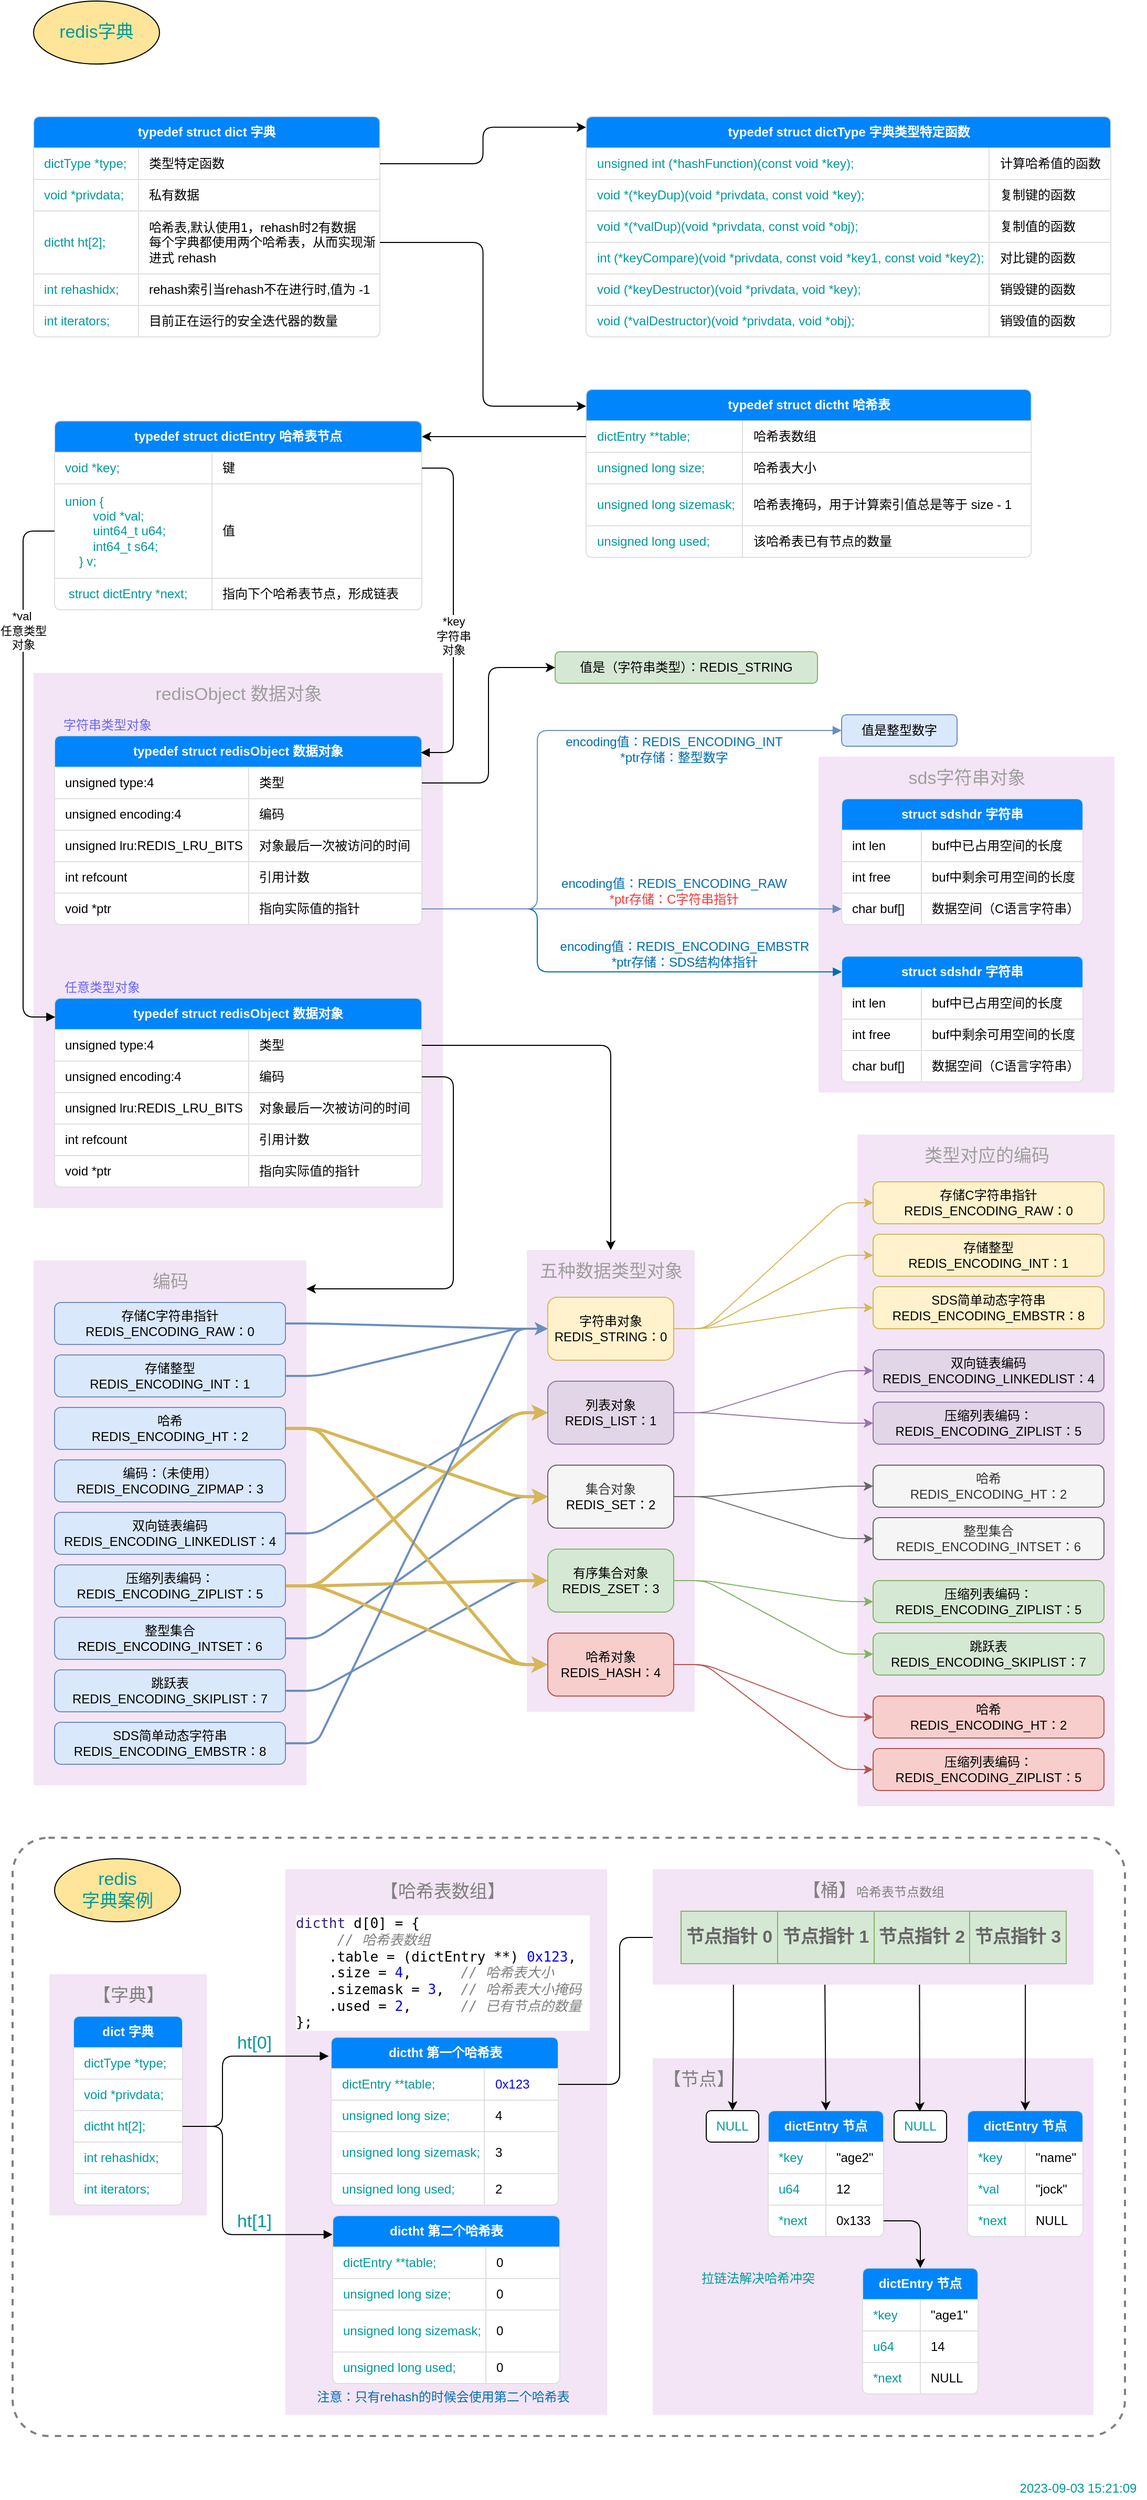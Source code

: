 <mxfile version="14.6.13" type="device"><diagram id="n_MCgCaVrP0meQ-k9oBE" name="第 1 页"><mxGraphModel dx="1301" dy="1059" grid="1" gridSize="10" guides="1" tooltips="1" connect="1" arrows="1" fold="1" page="1" pageScale="1" pageWidth="827" pageHeight="1169" math="0" shadow="0"><root><mxCell id="0"/><mxCell id="1" parent="0"/><mxCell id="KMrF9_AqpTqM0mGpDAt9-1" value="" style="rounded=1;whiteSpace=wrap;html=1;arcSize=6;fillColor=none;strokeColor=#808080;strokeWidth=2;dashed=1;" parent="1" vertex="1"><mxGeometry x="60" y="1790" width="1060" height="570" as="geometry"/></mxCell><mxCell id="fgFD0b9fL57A_K1cWwmS-65" value="&lt;font style=&quot;font-size: 17px&quot;&gt;类型对应的编码&lt;/font&gt;" style="points=[[0,0,0],[0.25,0,0],[0.5,0,0],[0.75,0,0],[1,0,0],[1,0.25,0],[1,0.5,0],[1,0.75,0],[1,1,0],[0.75,1,0],[0.5,1,0],[0.25,1,0],[0,1,0],[0,0.75,0],[0,0.5,0],[0,0.25,0]];rounded=1;absoluteArcSize=1;arcSize=2;html=1;strokeColor=none;gradientColor=none;shadow=0;dashed=0;fontSize=12;fontColor=#9E9E9E;align=center;verticalAlign=top;spacing=10;spacingTop=-4;fillColor=#F3E5F5;labelBackgroundColor=none;" parent="1" vertex="1"><mxGeometry x="865" y="1120" width="245" height="640" as="geometry"/></mxCell><mxCell id="fgFD0b9fL57A_K1cWwmS-40" value="&lt;font style=&quot;font-size: 17px&quot;&gt;编码&lt;/font&gt;" style="points=[[0,0,0],[0.25,0,0],[0.5,0,0],[0.75,0,0],[1,0,0],[1,0.25,0],[1,0.5,0],[1,0.75,0],[1,1,0],[0.75,1,0],[0.5,1,0],[0.25,1,0],[0,1,0],[0,0.75,0],[0,0.5,0],[0,0.25,0]];rounded=1;absoluteArcSize=1;arcSize=2;html=1;strokeColor=none;gradientColor=none;shadow=0;dashed=0;fontSize=12;fontColor=#9E9E9E;align=center;verticalAlign=top;spacing=10;spacingTop=-4;fillColor=#F3E5F5;labelBackgroundColor=none;" parent="1" vertex="1"><mxGeometry x="80" y="1240" width="260" height="500" as="geometry"/></mxCell><mxCell id="fgFD0b9fL57A_K1cWwmS-11" value="&lt;font style=&quot;font-size: 17px&quot;&gt;五种数据类型对象&lt;/font&gt;" style="points=[[0,0,0],[0.25,0,0],[0.5,0,0],[0.75,0,0],[1,0,0],[1,0.25,0],[1,0.5,0],[1,0.75,0],[1,1,0],[0.75,1,0],[0.5,1,0],[0.25,1,0],[0,1,0],[0,0.75,0],[0,0.5,0],[0,0.25,0]];rounded=1;absoluteArcSize=1;arcSize=2;html=1;strokeColor=none;gradientColor=none;shadow=0;dashed=0;fontSize=12;fontColor=#9E9E9E;align=center;verticalAlign=top;spacing=10;spacingTop=-4;fillColor=#F3E5F5;labelBackgroundColor=none;" parent="1" vertex="1"><mxGeometry x="550" y="1230" width="160" height="440" as="geometry"/></mxCell><mxCell id="AZb97IHj5ReXRAHSltSw-75" value="&lt;font style=&quot;font-size: 17px&quot;&gt;sds字符串对象&lt;/font&gt;" style="points=[[0,0,0],[0.25,0,0],[0.5,0,0],[0.75,0,0],[1,0,0],[1,0.25,0],[1,0.5,0],[1,0.75,0],[1,1,0],[0.75,1,0],[0.5,1,0],[0.25,1,0],[0,1,0],[0,0.75,0],[0,0.5,0],[0,0.25,0]];rounded=1;absoluteArcSize=1;arcSize=2;html=1;strokeColor=none;gradientColor=none;shadow=0;dashed=0;fontSize=12;fontColor=#9E9E9E;align=center;verticalAlign=top;spacing=10;spacingTop=-4;fillColor=#F3E5F5;" parent="1" vertex="1"><mxGeometry x="828" y="760" width="282" height="320" as="geometry"/></mxCell><mxCell id="AZb97IHj5ReXRAHSltSw-40" value="&lt;font style=&quot;font-size: 17px&quot;&gt;redisObject 数据对象&lt;/font&gt;" style="points=[[0,0,0],[0.25,0,0],[0.5,0,0],[0.75,0,0],[1,0,0],[1,0.25,0],[1,0.5,0],[1,0.75,0],[1,1,0],[0.75,1,0],[0.5,1,0],[0.25,1,0],[0,1,0],[0,0.75,0],[0,0.5,0],[0,0.25,0]];rounded=1;absoluteArcSize=1;arcSize=2;html=1;strokeColor=none;gradientColor=none;shadow=0;dashed=0;fontSize=12;fontColor=#9E9E9E;align=center;verticalAlign=top;spacing=10;spacingTop=-4;fillColor=#F3E5F5;" parent="1" vertex="1"><mxGeometry x="80" y="680" width="390" height="510" as="geometry"/></mxCell><mxCell id="by0vJCeilAxfqTwdZjzS-104" value="&lt;font style=&quot;font-size: 17px&quot; color=&quot;#808080&quot;&gt;【节点】&lt;/font&gt;" style="points=[[0,0,0],[0.25,0,0],[0.5,0,0],[0.75,0,0],[1,0,0],[1,0.25,0],[1,0.5,0],[1,0.75,0],[1,1,0],[0.75,1,0],[0.5,1,0],[0.25,1,0],[0,1,0],[0,0.75,0],[0,0.5,0],[0,0.25,0]];rounded=1;absoluteArcSize=1;arcSize=2;html=1;strokeColor=none;gradientColor=none;shadow=0;dashed=0;fontSize=12;fontColor=#9E9E9E;align=left;verticalAlign=top;spacing=10;spacingTop=-4;fillColor=#F3E5F5;" parent="1" vertex="1"><mxGeometry x="670" y="2000" width="420" height="340" as="geometry"/></mxCell><mxCell id="by0vJCeilAxfqTwdZjzS-103" value="&lt;font style=&quot;font-size: 17px&quot; color=&quot;#808080&quot;&gt;【字典】&lt;/font&gt;" style="points=[[0,0,0],[0.25,0,0],[0.5,0,0],[0.75,0,0],[1,0,0],[1,0.25,0],[1,0.5,0],[1,0.75,0],[1,1,0],[0.75,1,0],[0.5,1,0],[0.25,1,0],[0,1,0],[0,0.75,0],[0,0.5,0],[0,0.25,0]];rounded=1;absoluteArcSize=1;arcSize=2;html=1;strokeColor=none;gradientColor=none;shadow=0;dashed=0;fontSize=12;fontColor=#9E9E9E;align=center;verticalAlign=top;spacing=10;spacingTop=-4;fillColor=#F3E5F5;" parent="1" vertex="1"><mxGeometry x="95" y="1920" width="150" height="230" as="geometry"/></mxCell><mxCell id="231plkJrYJ_SbwUtnORO-93" value="&lt;div style=&quot;text-align: center&quot;&gt;&lt;span style=&quot;color: rgb(128 , 128 , 128) ; font-family: &amp;#34;jetbrains mono&amp;#34; , monospace&quot;&gt;&lt;font style=&quot;font-size: 17px&quot;&gt;【哈希表数组】&lt;/font&gt;&lt;/span&gt;&lt;/div&gt;&lt;pre style=&quot;background-color: rgb(255 , 255 , 255) ; font-family: &amp;#34;jetbrains mono&amp;#34; , monospace ; font-size: 9.8pt&quot;&gt;&lt;pre style=&quot;font-family: &amp;#34;jetbrains mono&amp;#34; , monospace ; font-size: 9.8pt&quot;&gt;&lt;pre style=&quot;color: rgb(0 , 0 , 0) ; font-family: &amp;#34;jetbrains mono&amp;#34; , monospace ; font-size: 9.8pt&quot;&gt;&lt;span style=&quot;color: #371f80&quot;&gt;dictht &lt;/span&gt;d[0] = {&lt;br&gt;     &lt;span style=&quot;color: #808080 ; font-style: italic&quot;&gt;// 哈希表数组&lt;br&gt;&lt;/span&gt;    .table = (dictEntry **) &lt;span style=&quot;color: #0000ff&quot;&gt;0x123&lt;/span&gt;, &lt;br&gt;    .size = &lt;span style=&quot;color: #0000ff&quot;&gt;4&lt;/span&gt;,      &lt;span style=&quot;color: #808080 ; font-style: italic&quot;&gt;// 哈希表大小&lt;br&gt;&lt;/span&gt;&lt;span style=&quot;color: #808080 ; font-style: italic&quot;&gt;    &lt;/span&gt;.sizemask = &lt;span style=&quot;color: #0000ff&quot;&gt;3&lt;/span&gt;,  &lt;span style=&quot;color: #808080 ; font-style: italic&quot;&gt;// 哈希表大小掩码&lt;br&gt;&lt;/span&gt;&lt;span style=&quot;color: #808080 ; font-style: italic&quot;&gt;    &lt;/span&gt;.used = &lt;span style=&quot;color: #0000ff&quot;&gt;2&lt;/span&gt;,      &lt;span style=&quot;color: #808080 ; font-style: italic&quot;&gt;// 已有节点的数量 &lt;br&gt;&lt;/span&gt;};&lt;/pre&gt;&lt;/pre&gt;&lt;/pre&gt;" style="points=[[0,0,0],[0.25,0,0],[0.5,0,0],[0.75,0,0],[1,0,0],[1,0.25,0],[1,0.5,0],[1,0.75,0],[1,1,0],[0.75,1,0],[0.5,1,0],[0.25,1,0],[0,1,0],[0,0.75,0],[0,0.5,0],[0,0.25,0]];rounded=1;absoluteArcSize=1;arcSize=2;html=1;strokeColor=none;gradientColor=none;shadow=0;dashed=0;fontSize=12;fontColor=#9E9E9E;align=left;verticalAlign=top;spacing=10;spacingTop=-4;fillColor=#F3E5F5;" parent="1" vertex="1"><mxGeometry x="320" y="1820" width="306.5" height="520" as="geometry"/></mxCell><mxCell id="231plkJrYJ_SbwUtnORO-8" value="typedef struct dict&amp;nbsp;字典" style="shape=table;html=1;whiteSpace=wrap;startSize=30;container=1;collapsible=0;childLayout=tableLayout;rounded=1;shadow=0;gradientColor=none;arcSize=7;labelBackgroundColor=none;fillColor=#0085FC;swimlaneFillColor=#ffffff;align=center;fontColor=#fff;fontStyle=1;strokeColor=#DFDFDF;fixedRows=1;rotatable=0;spacing=0;" parent="1" vertex="1"><mxGeometry x="80" y="150" width="330" height="210" as="geometry"/></mxCell><mxCell id="231plkJrYJ_SbwUtnORO-9" value="" style="shape=partialRectangle;html=1;whiteSpace=wrap;collapsible=0;dropTarget=0;pointerEvents=0;fillColor=none;top=0;left=0;bottom=0;right=0;points=[[0,0.5],[1,0.5]];portConstraint=eastwest;strokeColor=#0085FC;" parent="231plkJrYJ_SbwUtnORO-8" vertex="1"><mxGeometry y="30" width="330" height="30" as="geometry"/></mxCell><mxCell id="231plkJrYJ_SbwUtnORO-10" value="dictType *type;" style="shape=partialRectangle;html=1;whiteSpace=wrap;connectable=0;fillColor=none;top=0;left=0;bottom=0;right=0;overflow=hidden;strokeColor=none;labelBackgroundColor=none;labelBorderColor=none;align=left;spacingLeft=10;spacingRight=5;spacing=0;fontColor=#009999;" parent="231plkJrYJ_SbwUtnORO-9" vertex="1"><mxGeometry width="100" height="30" as="geometry"/></mxCell><mxCell id="231plkJrYJ_SbwUtnORO-42" value="&lt;span&gt;类型特定函数&lt;/span&gt;" style="shape=partialRectangle;html=1;whiteSpace=wrap;connectable=0;fillColor=none;top=0;left=0;bottom=0;right=0;overflow=hidden;strokeColor=none;labelBackgroundColor=none;labelBorderColor=none;align=left;spacingLeft=10;spacingRight=5;spacing=0;" parent="231plkJrYJ_SbwUtnORO-9" vertex="1"><mxGeometry x="100" width="230" height="30" as="geometry"/></mxCell><mxCell id="231plkJrYJ_SbwUtnORO-11" value="" style="shape=partialRectangle;html=1;whiteSpace=wrap;collapsible=0;dropTarget=0;pointerEvents=0;fillColor=none;top=0;left=0;bottom=0;right=0;points=[[0,0.5],[1,0.5]];portConstraint=eastwest;" parent="231plkJrYJ_SbwUtnORO-8" vertex="1"><mxGeometry y="60" width="330" height="30" as="geometry"/></mxCell><mxCell id="231plkJrYJ_SbwUtnORO-12" value="void *privdata;&amp;nbsp;" style="shape=partialRectangle;html=1;whiteSpace=wrap;connectable=0;fillColor=none;top=0;left=0;bottom=0;right=0;overflow=hidden;align=left;spacing=0;spacingLeft=10;spacingRight=5;fontColor=#009999;" parent="231plkJrYJ_SbwUtnORO-11" vertex="1"><mxGeometry width="100" height="30" as="geometry"/></mxCell><mxCell id="231plkJrYJ_SbwUtnORO-43" value="&lt;span&gt;私有数据&lt;/span&gt;" style="shape=partialRectangle;html=1;whiteSpace=wrap;connectable=0;fillColor=none;top=0;left=0;bottom=0;right=0;overflow=hidden;align=left;spacing=0;spacingLeft=10;spacingRight=5;" parent="231plkJrYJ_SbwUtnORO-11" vertex="1"><mxGeometry x="100" width="230" height="30" as="geometry"/></mxCell><mxCell id="231plkJrYJ_SbwUtnORO-13" style="shape=partialRectangle;html=1;whiteSpace=wrap;collapsible=0;dropTarget=0;pointerEvents=0;fillColor=none;top=0;left=0;bottom=0;right=0;points=[[0,0.5],[1,0.5]];portConstraint=eastwest;" parent="231plkJrYJ_SbwUtnORO-8" vertex="1"><mxGeometry y="90" width="330" height="60" as="geometry"/></mxCell><mxCell id="231plkJrYJ_SbwUtnORO-14" value="dictht ht[2];" style="shape=partialRectangle;html=1;whiteSpace=wrap;connectable=0;fillColor=none;top=0;left=0;bottom=0;right=0;overflow=hidden;align=left;spacing=0;spacingLeft=10;spacingRight=5;fontColor=#009999;" parent="231plkJrYJ_SbwUtnORO-13" vertex="1"><mxGeometry width="100" height="60" as="geometry"/></mxCell><mxCell id="231plkJrYJ_SbwUtnORO-44" value="&lt;span&gt;哈希表,默认使用1，rehash时2有数据&lt;br&gt;每个字典都使用两个哈希表，从而实现渐进式 rehash&lt;br&gt;&lt;/span&gt;" style="shape=partialRectangle;html=1;whiteSpace=wrap;connectable=0;fillColor=none;top=0;left=0;bottom=0;right=0;overflow=hidden;align=left;spacing=0;spacingLeft=10;spacingRight=5;" parent="231plkJrYJ_SbwUtnORO-13" vertex="1"><mxGeometry x="100" width="230" height="60" as="geometry"/></mxCell><mxCell id="231plkJrYJ_SbwUtnORO-15" style="shape=partialRectangle;html=1;whiteSpace=wrap;collapsible=0;dropTarget=0;pointerEvents=0;fillColor=none;top=0;left=0;bottom=0;right=0;points=[[0,0.5],[1,0.5]];portConstraint=eastwest;" parent="231plkJrYJ_SbwUtnORO-8" vertex="1"><mxGeometry y="150" width="330" height="30" as="geometry"/></mxCell><mxCell id="231plkJrYJ_SbwUtnORO-16" value="int rehashidx;" style="shape=partialRectangle;html=1;whiteSpace=wrap;connectable=0;fillColor=none;top=0;left=0;bottom=0;right=0;overflow=hidden;align=left;spacing=0;spacingLeft=10;spacingRight=5;fontColor=#009999;" parent="231plkJrYJ_SbwUtnORO-15" vertex="1"><mxGeometry width="100" height="30" as="geometry"/></mxCell><mxCell id="231plkJrYJ_SbwUtnORO-45" value="&lt;span&gt;rehash索引当rehash不在进行时,值为 -1&lt;/span&gt;" style="shape=partialRectangle;html=1;whiteSpace=wrap;connectable=0;fillColor=none;top=0;left=0;bottom=0;right=0;overflow=hidden;align=left;spacing=0;spacingLeft=10;spacingRight=5;" parent="231plkJrYJ_SbwUtnORO-15" vertex="1"><mxGeometry x="100" width="230" height="30" as="geometry"/></mxCell><mxCell id="231plkJrYJ_SbwUtnORO-17" style="shape=partialRectangle;html=1;whiteSpace=wrap;collapsible=0;dropTarget=0;pointerEvents=0;fillColor=none;top=0;left=0;bottom=0;right=0;points=[[0,0.5],[1,0.5]];portConstraint=eastwest;" parent="231plkJrYJ_SbwUtnORO-8" vertex="1"><mxGeometry y="180" width="330" height="30" as="geometry"/></mxCell><mxCell id="231plkJrYJ_SbwUtnORO-18" value="int iterators;" style="shape=partialRectangle;html=1;whiteSpace=wrap;connectable=0;fillColor=none;top=0;left=0;bottom=0;right=0;overflow=hidden;align=left;spacing=0;spacingLeft=10;spacingRight=5;fontColor=#009999;" parent="231plkJrYJ_SbwUtnORO-17" vertex="1"><mxGeometry width="100" height="30" as="geometry"/></mxCell><mxCell id="231plkJrYJ_SbwUtnORO-46" value="&lt;span&gt;目前正在运行的安全迭代器的数量&lt;/span&gt;" style="shape=partialRectangle;html=1;whiteSpace=wrap;connectable=0;fillColor=none;top=0;left=0;bottom=0;right=0;overflow=hidden;align=left;spacing=0;spacingLeft=10;spacingRight=5;" parent="231plkJrYJ_SbwUtnORO-17" vertex="1"><mxGeometry x="100" width="230" height="30" as="geometry"/></mxCell><mxCell id="231plkJrYJ_SbwUtnORO-19" value="typedef struct dictht&amp;nbsp;哈希表" style="shape=table;html=1;whiteSpace=wrap;startSize=30;container=1;collapsible=0;childLayout=tableLayout;rounded=1;shadow=0;gradientColor=none;arcSize=7;labelBackgroundColor=none;fillColor=#0085FC;swimlaneFillColor=#ffffff;align=center;fontColor=#fff;fontStyle=1;strokeColor=#DFDFDF;fixedRows=1;rotatable=0;spacing=0;" parent="1" vertex="1"><mxGeometry x="606.5" y="410" width="424.25" height="160" as="geometry"/></mxCell><mxCell id="231plkJrYJ_SbwUtnORO-20" value="" style="shape=partialRectangle;html=1;whiteSpace=wrap;collapsible=0;dropTarget=0;pointerEvents=0;fillColor=none;top=0;left=0;bottom=0;right=0;points=[[0,0.5],[1,0.5]];portConstraint=eastwest;strokeColor=#0085FC;" parent="231plkJrYJ_SbwUtnORO-19" vertex="1"><mxGeometry y="30" width="424.25" height="30" as="geometry"/></mxCell><mxCell id="231plkJrYJ_SbwUtnORO-21" value="dictEntry **table;" style="shape=partialRectangle;html=1;whiteSpace=wrap;connectable=0;fillColor=none;top=0;left=0;bottom=0;right=0;overflow=hidden;strokeColor=none;labelBackgroundColor=none;labelBorderColor=none;align=left;spacingLeft=10;spacingRight=5;spacing=0;fontColor=#009999;" parent="231plkJrYJ_SbwUtnORO-20" vertex="1"><mxGeometry width="149" height="30" as="geometry"/></mxCell><mxCell id="231plkJrYJ_SbwUtnORO-47" value="&lt;span&gt;哈希表数组&lt;/span&gt;" style="shape=partialRectangle;html=1;whiteSpace=wrap;connectable=0;fillColor=none;top=0;left=0;bottom=0;right=0;overflow=hidden;strokeColor=none;labelBackgroundColor=none;labelBorderColor=none;align=left;spacingLeft=10;spacingRight=5;spacing=0;" parent="231plkJrYJ_SbwUtnORO-20" vertex="1"><mxGeometry x="149" width="275" height="30" as="geometry"/></mxCell><mxCell id="231plkJrYJ_SbwUtnORO-22" value="" style="shape=partialRectangle;html=1;whiteSpace=wrap;collapsible=0;dropTarget=0;pointerEvents=0;fillColor=none;top=0;left=0;bottom=0;right=0;points=[[0,0.5],[1,0.5]];portConstraint=eastwest;" parent="231plkJrYJ_SbwUtnORO-19" vertex="1"><mxGeometry y="60" width="424.25" height="30" as="geometry"/></mxCell><mxCell id="231plkJrYJ_SbwUtnORO-23" value="unsigned long size;" style="shape=partialRectangle;html=1;whiteSpace=wrap;connectable=0;fillColor=none;top=0;left=0;bottom=0;right=0;overflow=hidden;align=left;spacing=0;spacingLeft=10;spacingRight=5;fontColor=#009999;" parent="231plkJrYJ_SbwUtnORO-22" vertex="1"><mxGeometry width="149" height="30" as="geometry"/></mxCell><mxCell id="231plkJrYJ_SbwUtnORO-48" value="&lt;span&gt;哈希表大小&lt;/span&gt;" style="shape=partialRectangle;html=1;whiteSpace=wrap;connectable=0;fillColor=none;top=0;left=0;bottom=0;right=0;overflow=hidden;align=left;spacing=0;spacingLeft=10;spacingRight=5;" parent="231plkJrYJ_SbwUtnORO-22" vertex="1"><mxGeometry x="149" width="275" height="30" as="geometry"/></mxCell><mxCell id="231plkJrYJ_SbwUtnORO-24" style="shape=partialRectangle;html=1;whiteSpace=wrap;collapsible=0;dropTarget=0;pointerEvents=0;fillColor=none;top=0;left=0;bottom=0;right=0;points=[[0,0.5],[1,0.5]];portConstraint=eastwest;" parent="231plkJrYJ_SbwUtnORO-19" vertex="1"><mxGeometry y="90" width="424.25" height="40" as="geometry"/></mxCell><mxCell id="231plkJrYJ_SbwUtnORO-25" value="unsigned long sizemask;" style="shape=partialRectangle;html=1;whiteSpace=wrap;connectable=0;fillColor=none;top=0;left=0;bottom=0;right=0;overflow=hidden;align=left;spacing=0;spacingLeft=10;spacingRight=5;fontColor=#009999;" parent="231plkJrYJ_SbwUtnORO-24" vertex="1"><mxGeometry width="149" height="40" as="geometry"/></mxCell><mxCell id="231plkJrYJ_SbwUtnORO-49" value="哈希表掩码，用于计算索引值总是等于 size - 1" style="shape=partialRectangle;html=1;whiteSpace=wrap;connectable=0;fillColor=none;top=0;left=0;bottom=0;right=0;overflow=hidden;align=left;spacing=0;spacingLeft=10;spacingRight=5;" parent="231plkJrYJ_SbwUtnORO-24" vertex="1"><mxGeometry x="149" width="275" height="40" as="geometry"/></mxCell><mxCell id="231plkJrYJ_SbwUtnORO-28" style="shape=partialRectangle;html=1;whiteSpace=wrap;collapsible=0;dropTarget=0;pointerEvents=0;fillColor=none;top=0;left=0;bottom=0;right=0;points=[[0,0.5],[1,0.5]];portConstraint=eastwest;" parent="231plkJrYJ_SbwUtnORO-19" vertex="1"><mxGeometry y="130" width="424.25" height="30" as="geometry"/></mxCell><mxCell id="231plkJrYJ_SbwUtnORO-29" value="unsigned long used;" style="shape=partialRectangle;html=1;whiteSpace=wrap;connectable=0;fillColor=none;top=0;left=0;bottom=0;right=0;overflow=hidden;align=left;spacing=0;spacingLeft=10;spacingRight=5;fontColor=#009999;" parent="231plkJrYJ_SbwUtnORO-28" vertex="1"><mxGeometry width="149" height="30" as="geometry"/></mxCell><mxCell id="231plkJrYJ_SbwUtnORO-50" value="该哈希表已有节点的数量" style="shape=partialRectangle;html=1;whiteSpace=wrap;connectable=0;fillColor=none;top=0;left=0;bottom=0;right=0;overflow=hidden;align=left;spacing=0;spacingLeft=10;spacingRight=5;" parent="231plkJrYJ_SbwUtnORO-28" vertex="1"><mxGeometry x="149" width="275" height="30" as="geometry"/></mxCell><mxCell id="231plkJrYJ_SbwUtnORO-31" style="rounded=1;orthogonalLoop=1;jettySize=auto;html=1;fontColor=#000000;entryX=0;entryY=0.1;entryDx=0;entryDy=0;entryPerimeter=0;edgeStyle=orthogonalEdgeStyle;" parent="1" source="231plkJrYJ_SbwUtnORO-13" target="231plkJrYJ_SbwUtnORO-19" edge="1"><mxGeometry relative="1" as="geometry"><mxPoint x="540" y="425" as="targetPoint"/></mxGeometry></mxCell><mxCell id="231plkJrYJ_SbwUtnORO-51" value="typedef struct dictEntry&amp;nbsp;哈希表节点" style="shape=table;html=1;whiteSpace=wrap;startSize=30;container=1;collapsible=0;childLayout=tableLayout;rounded=1;shadow=0;gradientColor=none;arcSize=7;labelBackgroundColor=none;fillColor=#0085FC;swimlaneFillColor=#ffffff;align=center;fontColor=#fff;fontStyle=1;strokeColor=#DFDFDF;fixedRows=1;rotatable=0;spacing=0;" parent="1" vertex="1"><mxGeometry x="100" y="440" width="350" height="180" as="geometry"/></mxCell><mxCell id="231plkJrYJ_SbwUtnORO-52" value="" style="shape=partialRectangle;html=1;whiteSpace=wrap;collapsible=0;dropTarget=0;pointerEvents=0;fillColor=none;top=0;left=0;bottom=0;right=0;points=[[0,0.5],[1,0.5]];portConstraint=eastwest;strokeColor=#0085FC;" parent="231plkJrYJ_SbwUtnORO-51" vertex="1"><mxGeometry y="30" width="350" height="30" as="geometry"/></mxCell><mxCell id="231plkJrYJ_SbwUtnORO-53" value="void *key;" style="shape=partialRectangle;html=1;whiteSpace=wrap;connectable=0;fillColor=none;top=0;left=0;bottom=0;right=0;overflow=hidden;strokeColor=none;labelBackgroundColor=none;labelBorderColor=none;align=left;spacingLeft=10;spacingRight=5;spacing=0;fontColor=#009999;" parent="231plkJrYJ_SbwUtnORO-52" vertex="1"><mxGeometry width="150" height="30" as="geometry"/></mxCell><mxCell id="231plkJrYJ_SbwUtnORO-58" value="键" style="shape=partialRectangle;html=1;whiteSpace=wrap;connectable=0;fillColor=none;top=0;left=0;bottom=0;right=0;overflow=hidden;strokeColor=none;labelBackgroundColor=none;labelBorderColor=none;align=left;spacingLeft=10;spacingRight=5;spacing=0;" parent="231plkJrYJ_SbwUtnORO-52" vertex="1"><mxGeometry x="150" width="200" height="30" as="geometry"/></mxCell><mxCell id="231plkJrYJ_SbwUtnORO-54" value="" style="shape=partialRectangle;html=1;whiteSpace=wrap;collapsible=0;dropTarget=0;pointerEvents=0;fillColor=none;top=0;left=0;bottom=0;right=0;points=[[0,0.5],[1,0.5]];portConstraint=eastwest;" parent="231plkJrYJ_SbwUtnORO-51" vertex="1"><mxGeometry y="60" width="350" height="90" as="geometry"/></mxCell><mxCell id="231plkJrYJ_SbwUtnORO-55" value="&lt;div&gt;union {&lt;/div&gt;&lt;div&gt;&amp;nbsp; &amp;nbsp; &amp;nbsp; &amp;nbsp; void *val;&lt;/div&gt;&lt;div&gt;&amp;nbsp; &amp;nbsp; &amp;nbsp; &amp;nbsp; uint64_t u64;&lt;/div&gt;&lt;div&gt;&amp;nbsp; &amp;nbsp; &amp;nbsp; &amp;nbsp; int64_t s64;&lt;/div&gt;&lt;div&gt;&amp;nbsp; &amp;nbsp; } v;&lt;/div&gt;" style="shape=partialRectangle;html=1;whiteSpace=wrap;connectable=0;fillColor=none;top=0;left=0;bottom=0;right=0;overflow=hidden;align=left;spacing=0;spacingLeft=10;spacingRight=5;fontColor=#009999;" parent="231plkJrYJ_SbwUtnORO-54" vertex="1"><mxGeometry width="150" height="90" as="geometry"/></mxCell><mxCell id="231plkJrYJ_SbwUtnORO-59" value="值" style="shape=partialRectangle;html=1;whiteSpace=wrap;connectable=0;fillColor=none;top=0;left=0;bottom=0;right=0;overflow=hidden;align=left;spacing=0;spacingLeft=10;spacingRight=5;" parent="231plkJrYJ_SbwUtnORO-54" vertex="1"><mxGeometry x="150" width="200" height="90" as="geometry"/></mxCell><mxCell id="231plkJrYJ_SbwUtnORO-56" style="shape=partialRectangle;html=1;whiteSpace=wrap;collapsible=0;dropTarget=0;pointerEvents=0;fillColor=none;top=0;left=0;bottom=0;right=0;points=[[0,0.5],[1,0.5]];portConstraint=eastwest;" parent="231plkJrYJ_SbwUtnORO-51" vertex="1"><mxGeometry y="150" width="350" height="30" as="geometry"/></mxCell><mxCell id="231plkJrYJ_SbwUtnORO-57" value="&amp;nbsp;struct dictEntry *next;" style="shape=partialRectangle;html=1;whiteSpace=wrap;connectable=0;fillColor=none;top=0;left=0;bottom=0;right=0;overflow=hidden;align=left;spacing=0;spacingLeft=10;spacingRight=5;fontColor=#009999;" parent="231plkJrYJ_SbwUtnORO-56" vertex="1"><mxGeometry width="150" height="30" as="geometry"/></mxCell><mxCell id="231plkJrYJ_SbwUtnORO-60" value="指向下个哈希表节点，形成链表" style="shape=partialRectangle;html=1;whiteSpace=wrap;connectable=0;fillColor=none;top=0;left=0;bottom=0;right=0;overflow=hidden;align=left;spacing=0;spacingLeft=10;spacingRight=5;" parent="231plkJrYJ_SbwUtnORO-56" vertex="1"><mxGeometry x="150" width="200" height="30" as="geometry"/></mxCell><mxCell id="231plkJrYJ_SbwUtnORO-61" style="edgeStyle=orthogonalEdgeStyle;rounded=1;orthogonalLoop=1;jettySize=auto;html=1;entryX=1;entryY=0.083;entryDx=0;entryDy=0;entryPerimeter=0;fontColor=#0000FF;" parent="1" source="231plkJrYJ_SbwUtnORO-20" target="231plkJrYJ_SbwUtnORO-51" edge="1"><mxGeometry relative="1" as="geometry"/></mxCell><mxCell id="231plkJrYJ_SbwUtnORO-62" value="typedef struct dictType 字典类型特定函数" style="shape=table;html=1;whiteSpace=wrap;startSize=30;container=1;collapsible=0;childLayout=tableLayout;rounded=1;shadow=0;gradientColor=none;arcSize=7;labelBackgroundColor=none;fillColor=#0085FC;swimlaneFillColor=#ffffff;align=center;fontColor=#fff;fontStyle=1;strokeColor=#DFDFDF;fixedRows=1;rotatable=0;spacing=0;" parent="1" vertex="1"><mxGeometry x="606.5" y="150" width="500" height="210" as="geometry"/></mxCell><mxCell id="231plkJrYJ_SbwUtnORO-63" value="" style="shape=partialRectangle;html=1;whiteSpace=wrap;collapsible=0;dropTarget=0;pointerEvents=0;fillColor=none;top=0;left=0;bottom=0;right=0;points=[[0,0.5],[1,0.5]];portConstraint=eastwest;strokeColor=#0085FC;" parent="231plkJrYJ_SbwUtnORO-62" vertex="1"><mxGeometry y="30" width="500" height="30" as="geometry"/></mxCell><mxCell id="231plkJrYJ_SbwUtnORO-64" value="&lt;div&gt;&lt;/div&gt;&lt;font&gt;unsigned int (*hashFunction)(const void *key);&lt;/font&gt;" style="shape=partialRectangle;html=1;whiteSpace=wrap;connectable=0;fillColor=none;top=0;left=0;bottom=0;right=0;overflow=hidden;strokeColor=none;labelBackgroundColor=none;labelBorderColor=none;align=left;spacingLeft=10;spacingRight=5;spacing=0;fontColor=#009999;" parent="231plkJrYJ_SbwUtnORO-63" vertex="1"><mxGeometry width="384" height="30" as="geometry"/></mxCell><mxCell id="by0vJCeilAxfqTwdZjzS-1" value="&lt;div&gt;计算哈希值的函数&lt;/div&gt;&lt;font color=&quot;#0000ff&quot;&gt;&lt;/font&gt;" style="shape=partialRectangle;html=1;whiteSpace=wrap;connectable=0;fillColor=none;top=0;left=0;bottom=0;right=0;overflow=hidden;strokeColor=none;labelBackgroundColor=none;labelBorderColor=none;align=left;spacingLeft=10;spacingRight=5;spacing=0;" parent="231plkJrYJ_SbwUtnORO-63" vertex="1"><mxGeometry x="384" width="116" height="30" as="geometry"/></mxCell><mxCell id="231plkJrYJ_SbwUtnORO-69" style="shape=partialRectangle;html=1;whiteSpace=wrap;collapsible=0;dropTarget=0;pointerEvents=0;fillColor=none;top=0;left=0;bottom=0;right=0;points=[[0,0.5],[1,0.5]];portConstraint=eastwest;strokeColor=#0085FC;" parent="231plkJrYJ_SbwUtnORO-62" vertex="1"><mxGeometry y="60" width="500" height="30" as="geometry"/></mxCell><mxCell id="231plkJrYJ_SbwUtnORO-70" value="&lt;div&gt;&lt;span style=&quot;&quot;&gt;void *(*keyDup)(void *privdata, const void *key);&lt;/span&gt;&lt;br&gt;&lt;/div&gt;" style="shape=partialRectangle;html=1;whiteSpace=wrap;connectable=0;fillColor=none;top=0;left=0;bottom=0;right=0;overflow=hidden;strokeColor=none;labelBackgroundColor=none;labelBorderColor=none;align=left;spacingLeft=10;spacingRight=5;spacing=0;fontColor=#009999;" parent="231plkJrYJ_SbwUtnORO-69" vertex="1"><mxGeometry width="384" height="30" as="geometry"/></mxCell><mxCell id="by0vJCeilAxfqTwdZjzS-2" value="&lt;div&gt;复制键的函数&lt;/div&gt;" style="shape=partialRectangle;html=1;whiteSpace=wrap;connectable=0;fillColor=none;top=0;left=0;bottom=0;right=0;overflow=hidden;strokeColor=none;labelBackgroundColor=none;labelBorderColor=none;align=left;spacingLeft=10;spacingRight=5;spacing=0;" parent="231plkJrYJ_SbwUtnORO-69" vertex="1"><mxGeometry x="384" width="116" height="30" as="geometry"/></mxCell><mxCell id="231plkJrYJ_SbwUtnORO-71" style="shape=partialRectangle;html=1;whiteSpace=wrap;collapsible=0;dropTarget=0;pointerEvents=0;fillColor=none;top=0;left=0;bottom=0;right=0;points=[[0,0.5],[1,0.5]];portConstraint=eastwest;strokeColor=#0085FC;" parent="231plkJrYJ_SbwUtnORO-62" vertex="1"><mxGeometry y="90" width="500" height="30" as="geometry"/></mxCell><mxCell id="231plkJrYJ_SbwUtnORO-72" value="&lt;div&gt;&lt;span style=&quot;&quot;&gt;void *(*valDup)(void *privdata, const void *obj);&lt;/span&gt;&lt;br&gt;&lt;/div&gt;" style="shape=partialRectangle;html=1;whiteSpace=wrap;connectable=0;fillColor=none;top=0;left=0;bottom=0;right=0;overflow=hidden;strokeColor=none;labelBackgroundColor=none;labelBorderColor=none;align=left;spacingLeft=10;spacingRight=5;spacing=0;fontColor=#009999;" parent="231plkJrYJ_SbwUtnORO-71" vertex="1"><mxGeometry width="384" height="30" as="geometry"/></mxCell><mxCell id="by0vJCeilAxfqTwdZjzS-3" value="&lt;span&gt;复制值的函数&lt;/span&gt;" style="shape=partialRectangle;html=1;whiteSpace=wrap;connectable=0;fillColor=none;top=0;left=0;bottom=0;right=0;overflow=hidden;strokeColor=none;labelBackgroundColor=none;labelBorderColor=none;align=left;spacingLeft=10;spacingRight=5;spacing=0;" parent="231plkJrYJ_SbwUtnORO-71" vertex="1"><mxGeometry x="384" width="116" height="30" as="geometry"/></mxCell><mxCell id="231plkJrYJ_SbwUtnORO-73" style="shape=partialRectangle;html=1;whiteSpace=wrap;collapsible=0;dropTarget=0;pointerEvents=0;fillColor=none;top=0;left=0;bottom=0;right=0;points=[[0,0.5],[1,0.5]];portConstraint=eastwest;strokeColor=#0085FC;" parent="231plkJrYJ_SbwUtnORO-62" vertex="1"><mxGeometry y="120" width="500" height="30" as="geometry"/></mxCell><mxCell id="231plkJrYJ_SbwUtnORO-74" value="&lt;div&gt;&lt;span style=&quot;&quot;&gt;int (*keyCompare)(void *privdata, const void *key1, const void *key2);&lt;/span&gt;&lt;br&gt;&lt;/div&gt;" style="shape=partialRectangle;html=1;whiteSpace=wrap;connectable=0;fillColor=none;top=0;left=0;bottom=0;right=0;overflow=hidden;strokeColor=none;labelBackgroundColor=none;labelBorderColor=none;align=left;spacingLeft=10;spacingRight=5;spacing=0;fontColor=#009999;" parent="231plkJrYJ_SbwUtnORO-73" vertex="1"><mxGeometry width="384" height="30" as="geometry"/></mxCell><mxCell id="by0vJCeilAxfqTwdZjzS-4" value="&lt;span&gt;对比键的函数&lt;/span&gt;" style="shape=partialRectangle;html=1;whiteSpace=wrap;connectable=0;fillColor=none;top=0;left=0;bottom=0;right=0;overflow=hidden;strokeColor=none;labelBackgroundColor=none;labelBorderColor=none;align=left;spacingLeft=10;spacingRight=5;spacing=0;" parent="231plkJrYJ_SbwUtnORO-73" vertex="1"><mxGeometry x="384" width="116" height="30" as="geometry"/></mxCell><mxCell id="231plkJrYJ_SbwUtnORO-75" style="shape=partialRectangle;html=1;whiteSpace=wrap;collapsible=0;dropTarget=0;pointerEvents=0;fillColor=none;top=0;left=0;bottom=0;right=0;points=[[0,0.5],[1,0.5]];portConstraint=eastwest;strokeColor=#0085FC;" parent="231plkJrYJ_SbwUtnORO-62" vertex="1"><mxGeometry y="150" width="500" height="30" as="geometry"/></mxCell><mxCell id="231plkJrYJ_SbwUtnORO-76" value="&lt;div&gt;&lt;span style=&quot;&quot;&gt;void (*keyDestructor)(void *privdata, void *key);&lt;/span&gt;&lt;br&gt;&lt;/div&gt;" style="shape=partialRectangle;html=1;whiteSpace=wrap;connectable=0;fillColor=none;top=0;left=0;bottom=0;right=0;overflow=hidden;strokeColor=none;labelBackgroundColor=none;labelBorderColor=none;align=left;spacingLeft=10;spacingRight=5;spacing=0;fontColor=#009999;" parent="231plkJrYJ_SbwUtnORO-75" vertex="1"><mxGeometry width="384" height="30" as="geometry"/></mxCell><mxCell id="by0vJCeilAxfqTwdZjzS-5" value="&lt;span&gt;销毁键的函数&lt;/span&gt;" style="shape=partialRectangle;html=1;whiteSpace=wrap;connectable=0;fillColor=none;top=0;left=0;bottom=0;right=0;overflow=hidden;strokeColor=none;labelBackgroundColor=none;labelBorderColor=none;align=left;spacingLeft=10;spacingRight=5;spacing=0;" parent="231plkJrYJ_SbwUtnORO-75" vertex="1"><mxGeometry x="384" width="116" height="30" as="geometry"/></mxCell><mxCell id="231plkJrYJ_SbwUtnORO-77" style="shape=partialRectangle;html=1;whiteSpace=wrap;collapsible=0;dropTarget=0;pointerEvents=0;fillColor=none;top=0;left=0;bottom=0;right=0;points=[[0,0.5],[1,0.5]];portConstraint=eastwest;strokeColor=#0085FC;" parent="231plkJrYJ_SbwUtnORO-62" vertex="1"><mxGeometry y="180" width="500" height="30" as="geometry"/></mxCell><mxCell id="231plkJrYJ_SbwUtnORO-78" value="&lt;div&gt;&lt;span style=&quot;&quot;&gt;void (*valDestructor)(void *privdata, void *obj);&lt;/span&gt;&lt;br&gt;&lt;/div&gt;" style="shape=partialRectangle;html=1;whiteSpace=wrap;connectable=0;fillColor=none;top=0;left=0;bottom=0;right=0;overflow=hidden;strokeColor=none;labelBackgroundColor=none;labelBorderColor=none;align=left;spacingLeft=10;spacingRight=5;spacing=0;fontColor=#009999;" parent="231plkJrYJ_SbwUtnORO-77" vertex="1"><mxGeometry width="384" height="30" as="geometry"/></mxCell><mxCell id="by0vJCeilAxfqTwdZjzS-6" value="&lt;span&gt;销毁值的函数&lt;/span&gt;" style="shape=partialRectangle;html=1;whiteSpace=wrap;connectable=0;fillColor=none;top=0;left=0;bottom=0;right=0;overflow=hidden;strokeColor=none;labelBackgroundColor=none;labelBorderColor=none;align=left;spacingLeft=10;spacingRight=5;spacing=0;" parent="231plkJrYJ_SbwUtnORO-77" vertex="1"><mxGeometry x="384" width="116" height="30" as="geometry"/></mxCell><mxCell id="231plkJrYJ_SbwUtnORO-81" style="edgeStyle=orthogonalEdgeStyle;rounded=1;orthogonalLoop=1;jettySize=auto;html=1;fontColor=#0000FF;entryX=0;entryY=0.049;entryDx=0;entryDy=0;entryPerimeter=0;exitX=1;exitY=0.5;exitDx=0;exitDy=0;" parent="1" source="231plkJrYJ_SbwUtnORO-9" target="231plkJrYJ_SbwUtnORO-62" edge="1"><mxGeometry relative="1" as="geometry"><mxPoint x="50" y="693" as="targetPoint"/></mxGeometry></mxCell><mxCell id="by0vJCeilAxfqTwdZjzS-7" value="NULL" style="whiteSpace=wrap;html=1;rounded=1;fontColor=#009999;" parent="1" vertex="1"><mxGeometry x="721" y="2050" width="50" height="30" as="geometry"/></mxCell><mxCell id="by0vJCeilAxfqTwdZjzS-8" value="NULL" style="whiteSpace=wrap;html=1;rounded=1;fontColor=#009999;" parent="1" vertex="1"><mxGeometry x="900" y="2050" width="50" height="30" as="geometry"/></mxCell><mxCell id="KMrF9_AqpTqM0mGpDAt9-2" style="edgeStyle=orthogonalEdgeStyle;rounded=0;orthogonalLoop=1;jettySize=auto;html=1;entryX=0.5;entryY=0;entryDx=0;entryDy=0;exitX=0.136;exitY=0.98;exitDx=0;exitDy=0;exitPerimeter=0;" parent="1" source="231plkJrYJ_SbwUtnORO-83" target="by0vJCeilAxfqTwdZjzS-7" edge="1"><mxGeometry relative="1" as="geometry"/></mxCell><mxCell id="by0vJCeilAxfqTwdZjzS-24" value="&lt;span&gt;dictEntry 节点&lt;/span&gt;" style="shape=table;html=1;whiteSpace=wrap;startSize=30;container=1;collapsible=0;childLayout=tableLayout;rounded=1;shadow=0;gradientColor=none;arcSize=7;labelBackgroundColor=none;fillColor=#0085FC;swimlaneFillColor=#ffffff;align=center;fontColor=#fff;fontStyle=1;strokeColor=#DFDFDF;fixedRows=1;rotatable=0;spacing=0;" parent="1" vertex="1"><mxGeometry x="780" y="2050" width="110" height="120" as="geometry"/></mxCell><mxCell id="by0vJCeilAxfqTwdZjzS-25" value="" style="shape=partialRectangle;html=1;whiteSpace=wrap;collapsible=0;dropTarget=0;pointerEvents=0;fillColor=none;top=0;left=0;bottom=0;right=0;points=[[0,0.5],[1,0.5]];portConstraint=eastwest;strokeColor=#0085FC;" parent="by0vJCeilAxfqTwdZjzS-24" vertex="1"><mxGeometry y="30" width="110" height="30" as="geometry"/></mxCell><mxCell id="by0vJCeilAxfqTwdZjzS-26" value="*key" style="shape=partialRectangle;html=1;whiteSpace=wrap;connectable=0;fillColor=none;top=0;left=0;bottom=0;right=0;overflow=hidden;strokeColor=none;labelBackgroundColor=none;labelBorderColor=none;align=left;spacingLeft=10;spacingRight=5;spacing=0;fontColor=#009999;" parent="by0vJCeilAxfqTwdZjzS-25" vertex="1"><mxGeometry width="55" height="30" as="geometry"/></mxCell><mxCell id="by0vJCeilAxfqTwdZjzS-31" value="&quot;age2&quot;" style="shape=partialRectangle;html=1;whiteSpace=wrap;connectable=0;fillColor=none;top=0;left=0;bottom=0;right=0;overflow=hidden;strokeColor=none;labelBackgroundColor=none;labelBorderColor=none;align=left;spacingLeft=10;spacingRight=5;spacing=0;" parent="by0vJCeilAxfqTwdZjzS-25" vertex="1"><mxGeometry x="55" width="55" height="30" as="geometry"/></mxCell><mxCell id="by0vJCeilAxfqTwdZjzS-27" value="" style="shape=partialRectangle;html=1;whiteSpace=wrap;collapsible=0;dropTarget=0;pointerEvents=0;fillColor=none;top=0;left=0;bottom=0;right=0;points=[[0,0.5],[1,0.5]];portConstraint=eastwest;" parent="by0vJCeilAxfqTwdZjzS-24" vertex="1"><mxGeometry y="60" width="110" height="30" as="geometry"/></mxCell><mxCell id="by0vJCeilAxfqTwdZjzS-28" value="u64" style="shape=partialRectangle;html=1;whiteSpace=wrap;connectable=0;fillColor=none;top=0;left=0;bottom=0;right=0;overflow=hidden;align=left;spacing=0;spacingLeft=10;spacingRight=5;fontColor=#009999;" parent="by0vJCeilAxfqTwdZjzS-27" vertex="1"><mxGeometry width="55" height="30" as="geometry"/></mxCell><mxCell id="by0vJCeilAxfqTwdZjzS-32" value="12" style="shape=partialRectangle;html=1;whiteSpace=wrap;connectable=0;fillColor=none;top=0;left=0;bottom=0;right=0;overflow=hidden;align=left;spacing=0;spacingLeft=10;spacingRight=5;" parent="by0vJCeilAxfqTwdZjzS-27" vertex="1"><mxGeometry x="55" width="55" height="30" as="geometry"/></mxCell><mxCell id="by0vJCeilAxfqTwdZjzS-29" style="shape=partialRectangle;html=1;whiteSpace=wrap;collapsible=0;dropTarget=0;pointerEvents=0;fillColor=none;top=0;left=0;bottom=0;right=0;points=[[0,0.5],[1,0.5]];portConstraint=eastwest;" parent="by0vJCeilAxfqTwdZjzS-24" vertex="1"><mxGeometry y="90" width="110" height="30" as="geometry"/></mxCell><mxCell id="by0vJCeilAxfqTwdZjzS-30" value="*next" style="shape=partialRectangle;html=1;whiteSpace=wrap;connectable=0;fillColor=none;top=0;left=0;bottom=0;right=0;overflow=hidden;align=left;spacing=0;spacingLeft=10;spacingRight=5;fontColor=#009999;" parent="by0vJCeilAxfqTwdZjzS-29" vertex="1"><mxGeometry width="55" height="30" as="geometry"/></mxCell><mxCell id="by0vJCeilAxfqTwdZjzS-33" value="0x133" style="shape=partialRectangle;html=1;whiteSpace=wrap;connectable=0;fillColor=none;top=0;left=0;bottom=0;right=0;overflow=hidden;align=left;spacing=0;spacingLeft=10;spacingRight=5;" parent="by0vJCeilAxfqTwdZjzS-29" vertex="1"><mxGeometry x="55" width="55" height="30" as="geometry"/></mxCell><mxCell id="by0vJCeilAxfqTwdZjzS-35" value="&lt;span&gt;dictEntry 节点&lt;/span&gt;" style="shape=table;html=1;whiteSpace=wrap;startSize=30;container=1;collapsible=0;childLayout=tableLayout;rounded=1;shadow=0;gradientColor=none;arcSize=7;labelBackgroundColor=none;fillColor=#0085FC;swimlaneFillColor=#ffffff;align=center;fontColor=#fff;fontStyle=1;strokeColor=#DFDFDF;fixedRows=1;rotatable=0;spacing=0;" parent="1" vertex="1"><mxGeometry x="870" y="2200" width="110" height="120" as="geometry"/></mxCell><mxCell id="by0vJCeilAxfqTwdZjzS-36" value="" style="shape=partialRectangle;html=1;whiteSpace=wrap;collapsible=0;dropTarget=0;pointerEvents=0;fillColor=none;top=0;left=0;bottom=0;right=0;points=[[0,0.5],[1,0.5]];portConstraint=eastwest;strokeColor=#0085FC;" parent="by0vJCeilAxfqTwdZjzS-35" vertex="1"><mxGeometry y="30" width="110" height="30" as="geometry"/></mxCell><mxCell id="by0vJCeilAxfqTwdZjzS-37" value="*key" style="shape=partialRectangle;html=1;whiteSpace=wrap;connectable=0;fillColor=none;top=0;left=0;bottom=0;right=0;overflow=hidden;strokeColor=none;labelBackgroundColor=none;labelBorderColor=none;align=left;spacingLeft=10;spacingRight=5;spacing=0;fontColor=#009999;" parent="by0vJCeilAxfqTwdZjzS-36" vertex="1"><mxGeometry width="55" height="30" as="geometry"/></mxCell><mxCell id="by0vJCeilAxfqTwdZjzS-38" value="&quot;age1&quot;" style="shape=partialRectangle;html=1;whiteSpace=wrap;connectable=0;fillColor=none;top=0;left=0;bottom=0;right=0;overflow=hidden;strokeColor=none;labelBackgroundColor=none;labelBorderColor=none;align=left;spacingLeft=10;spacingRight=5;spacing=0;" parent="by0vJCeilAxfqTwdZjzS-36" vertex="1"><mxGeometry x="55" width="55" height="30" as="geometry"/></mxCell><mxCell id="by0vJCeilAxfqTwdZjzS-39" value="" style="shape=partialRectangle;html=1;whiteSpace=wrap;collapsible=0;dropTarget=0;pointerEvents=0;fillColor=none;top=0;left=0;bottom=0;right=0;points=[[0,0.5],[1,0.5]];portConstraint=eastwest;" parent="by0vJCeilAxfqTwdZjzS-35" vertex="1"><mxGeometry y="60" width="110" height="30" as="geometry"/></mxCell><mxCell id="by0vJCeilAxfqTwdZjzS-40" value="u64" style="shape=partialRectangle;html=1;whiteSpace=wrap;connectable=0;fillColor=none;top=0;left=0;bottom=0;right=0;overflow=hidden;align=left;spacing=0;spacingLeft=10;spacingRight=5;fontColor=#009999;" parent="by0vJCeilAxfqTwdZjzS-39" vertex="1"><mxGeometry width="55" height="30" as="geometry"/></mxCell><mxCell id="by0vJCeilAxfqTwdZjzS-41" value="14" style="shape=partialRectangle;html=1;whiteSpace=wrap;connectable=0;fillColor=none;top=0;left=0;bottom=0;right=0;overflow=hidden;align=left;spacing=0;spacingLeft=10;spacingRight=5;" parent="by0vJCeilAxfqTwdZjzS-39" vertex="1"><mxGeometry x="55" width="55" height="30" as="geometry"/></mxCell><mxCell id="by0vJCeilAxfqTwdZjzS-42" style="shape=partialRectangle;html=1;whiteSpace=wrap;collapsible=0;dropTarget=0;pointerEvents=0;fillColor=none;top=0;left=0;bottom=0;right=0;points=[[0,0.5],[1,0.5]];portConstraint=eastwest;" parent="by0vJCeilAxfqTwdZjzS-35" vertex="1"><mxGeometry y="90" width="110" height="30" as="geometry"/></mxCell><mxCell id="by0vJCeilAxfqTwdZjzS-43" value="*next" style="shape=partialRectangle;html=1;whiteSpace=wrap;connectable=0;fillColor=none;top=0;left=0;bottom=0;right=0;overflow=hidden;align=left;spacing=0;spacingLeft=10;spacingRight=5;fontColor=#009999;" parent="by0vJCeilAxfqTwdZjzS-42" vertex="1"><mxGeometry width="55" height="30" as="geometry"/></mxCell><mxCell id="by0vJCeilAxfqTwdZjzS-44" value="NULL" style="shape=partialRectangle;html=1;whiteSpace=wrap;connectable=0;fillColor=none;top=0;left=0;bottom=0;right=0;overflow=hidden;align=left;spacing=0;spacingLeft=10;spacingRight=5;" parent="by0vJCeilAxfqTwdZjzS-42" vertex="1"><mxGeometry x="55" width="55" height="30" as="geometry"/></mxCell><mxCell id="by0vJCeilAxfqTwdZjzS-45" style="edgeStyle=orthogonalEdgeStyle;rounded=1;orthogonalLoop=1;jettySize=auto;html=1;fontColor=#009999;" parent="1" source="by0vJCeilAxfqTwdZjzS-29" target="by0vJCeilAxfqTwdZjzS-35" edge="1"><mxGeometry relative="1" as="geometry"/></mxCell><mxCell id="by0vJCeilAxfqTwdZjzS-46" value="&lt;span&gt;dictEntry 节点&lt;/span&gt;" style="shape=table;html=1;whiteSpace=wrap;startSize=30;container=1;collapsible=0;childLayout=tableLayout;rounded=1;shadow=0;gradientColor=none;arcSize=7;labelBackgroundColor=none;fillColor=#0085FC;swimlaneFillColor=#ffffff;align=center;fontColor=#fff;fontStyle=1;strokeColor=#DFDFDF;fixedRows=1;rotatable=0;spacing=0;" parent="1" vertex="1"><mxGeometry x="970" y="2050" width="110" height="120" as="geometry"/></mxCell><mxCell id="by0vJCeilAxfqTwdZjzS-47" value="" style="shape=partialRectangle;html=1;whiteSpace=wrap;collapsible=0;dropTarget=0;pointerEvents=0;fillColor=none;top=0;left=0;bottom=0;right=0;points=[[0,0.5],[1,0.5]];portConstraint=eastwest;strokeColor=#0085FC;" parent="by0vJCeilAxfqTwdZjzS-46" vertex="1"><mxGeometry y="30" width="110" height="30" as="geometry"/></mxCell><mxCell id="by0vJCeilAxfqTwdZjzS-48" value="*key" style="shape=partialRectangle;html=1;whiteSpace=wrap;connectable=0;fillColor=none;top=0;left=0;bottom=0;right=0;overflow=hidden;strokeColor=none;labelBackgroundColor=none;labelBorderColor=none;align=left;spacingLeft=10;spacingRight=5;spacing=0;fontColor=#009999;" parent="by0vJCeilAxfqTwdZjzS-47" vertex="1"><mxGeometry width="55" height="30" as="geometry"/></mxCell><mxCell id="by0vJCeilAxfqTwdZjzS-49" value="&quot;name&quot;" style="shape=partialRectangle;html=1;whiteSpace=wrap;connectable=0;fillColor=none;top=0;left=0;bottom=0;right=0;overflow=hidden;strokeColor=none;labelBackgroundColor=none;labelBorderColor=none;align=left;spacingLeft=10;spacingRight=5;spacing=0;" parent="by0vJCeilAxfqTwdZjzS-47" vertex="1"><mxGeometry x="55" width="55" height="30" as="geometry"/></mxCell><mxCell id="by0vJCeilAxfqTwdZjzS-50" value="" style="shape=partialRectangle;html=1;whiteSpace=wrap;collapsible=0;dropTarget=0;pointerEvents=0;fillColor=none;top=0;left=0;bottom=0;right=0;points=[[0,0.5],[1,0.5]];portConstraint=eastwest;" parent="by0vJCeilAxfqTwdZjzS-46" vertex="1"><mxGeometry y="60" width="110" height="30" as="geometry"/></mxCell><mxCell id="by0vJCeilAxfqTwdZjzS-51" value="*val" style="shape=partialRectangle;html=1;whiteSpace=wrap;connectable=0;fillColor=none;top=0;left=0;bottom=0;right=0;overflow=hidden;align=left;spacing=0;spacingLeft=10;spacingRight=5;fontColor=#009999;" parent="by0vJCeilAxfqTwdZjzS-50" vertex="1"><mxGeometry width="55" height="30" as="geometry"/></mxCell><mxCell id="by0vJCeilAxfqTwdZjzS-52" value="&quot;jock&quot;" style="shape=partialRectangle;html=1;whiteSpace=wrap;connectable=0;fillColor=none;top=0;left=0;bottom=0;right=0;overflow=hidden;align=left;spacing=0;spacingLeft=10;spacingRight=5;" parent="by0vJCeilAxfqTwdZjzS-50" vertex="1"><mxGeometry x="55" width="55" height="30" as="geometry"/></mxCell><mxCell id="by0vJCeilAxfqTwdZjzS-53" style="shape=partialRectangle;html=1;whiteSpace=wrap;collapsible=0;dropTarget=0;pointerEvents=0;fillColor=none;top=0;left=0;bottom=0;right=0;points=[[0,0.5],[1,0.5]];portConstraint=eastwest;" parent="by0vJCeilAxfqTwdZjzS-46" vertex="1"><mxGeometry y="90" width="110" height="30" as="geometry"/></mxCell><mxCell id="by0vJCeilAxfqTwdZjzS-54" value="*next" style="shape=partialRectangle;html=1;whiteSpace=wrap;connectable=0;fillColor=none;top=0;left=0;bottom=0;right=0;overflow=hidden;align=left;spacing=0;spacingLeft=10;spacingRight=5;fontColor=#009999;" parent="by0vJCeilAxfqTwdZjzS-53" vertex="1"><mxGeometry width="55" height="30" as="geometry"/></mxCell><mxCell id="by0vJCeilAxfqTwdZjzS-55" value="NULL" style="shape=partialRectangle;html=1;whiteSpace=wrap;connectable=0;fillColor=none;top=0;left=0;bottom=0;right=0;overflow=hidden;align=left;spacing=0;spacingLeft=10;spacingRight=5;" parent="by0vJCeilAxfqTwdZjzS-53" vertex="1"><mxGeometry x="55" width="55" height="30" as="geometry"/></mxCell><mxCell id="by0vJCeilAxfqTwdZjzS-59" value="dict&amp;nbsp;字典" style="shape=table;html=1;whiteSpace=wrap;startSize=30;container=1;collapsible=0;childLayout=tableLayout;rounded=1;shadow=0;gradientColor=none;arcSize=7;labelBackgroundColor=none;fillColor=#0085FC;swimlaneFillColor=#ffffff;align=center;fontColor=#fff;fontStyle=1;strokeColor=#DFDFDF;fixedRows=1;rotatable=0;spacing=0;" parent="1" vertex="1"><mxGeometry x="118" y="1960" width="104" height="180" as="geometry"/></mxCell><mxCell id="by0vJCeilAxfqTwdZjzS-60" value="" style="shape=partialRectangle;html=1;whiteSpace=wrap;collapsible=0;dropTarget=0;pointerEvents=0;fillColor=none;top=0;left=0;bottom=0;right=0;points=[[0,0.5],[1,0.5]];portConstraint=eastwest;strokeColor=#0085FC;" parent="by0vJCeilAxfqTwdZjzS-59" vertex="1"><mxGeometry y="30" width="104" height="30" as="geometry"/></mxCell><mxCell id="by0vJCeilAxfqTwdZjzS-61" value="dictType *type;" style="shape=partialRectangle;html=1;whiteSpace=wrap;connectable=0;fillColor=none;top=0;left=0;bottom=0;right=0;overflow=hidden;strokeColor=none;labelBackgroundColor=none;labelBorderColor=none;align=left;spacingLeft=10;spacingRight=5;spacing=0;fontColor=#009999;" parent="by0vJCeilAxfqTwdZjzS-60" vertex="1"><mxGeometry width="104" height="30" as="geometry"/></mxCell><mxCell id="by0vJCeilAxfqTwdZjzS-63" value="" style="shape=partialRectangle;html=1;whiteSpace=wrap;collapsible=0;dropTarget=0;pointerEvents=0;fillColor=none;top=0;left=0;bottom=0;right=0;points=[[0,0.5],[1,0.5]];portConstraint=eastwest;" parent="by0vJCeilAxfqTwdZjzS-59" vertex="1"><mxGeometry y="60" width="104" height="30" as="geometry"/></mxCell><mxCell id="by0vJCeilAxfqTwdZjzS-64" value="void *privdata;&amp;nbsp;" style="shape=partialRectangle;html=1;whiteSpace=wrap;connectable=0;fillColor=none;top=0;left=0;bottom=0;right=0;overflow=hidden;align=left;spacing=0;spacingLeft=10;spacingRight=5;fontColor=#009999;" parent="by0vJCeilAxfqTwdZjzS-63" vertex="1"><mxGeometry width="104" height="30" as="geometry"/></mxCell><mxCell id="by0vJCeilAxfqTwdZjzS-66" style="shape=partialRectangle;html=1;whiteSpace=wrap;collapsible=0;dropTarget=0;pointerEvents=0;fillColor=none;top=0;left=0;bottom=0;right=0;points=[[0,0.5],[1,0.5]];portConstraint=eastwest;" parent="by0vJCeilAxfqTwdZjzS-59" vertex="1"><mxGeometry y="90" width="104" height="30" as="geometry"/></mxCell><mxCell id="by0vJCeilAxfqTwdZjzS-67" value="dictht ht[2];" style="shape=partialRectangle;html=1;whiteSpace=wrap;connectable=0;fillColor=none;top=0;left=0;bottom=0;right=0;overflow=hidden;align=left;spacing=0;spacingLeft=10;spacingRight=5;fontColor=#009999;" parent="by0vJCeilAxfqTwdZjzS-66" vertex="1"><mxGeometry width="104" height="30" as="geometry"/></mxCell><mxCell id="by0vJCeilAxfqTwdZjzS-69" style="shape=partialRectangle;html=1;whiteSpace=wrap;collapsible=0;dropTarget=0;pointerEvents=0;fillColor=none;top=0;left=0;bottom=0;right=0;points=[[0,0.5],[1,0.5]];portConstraint=eastwest;" parent="by0vJCeilAxfqTwdZjzS-59" vertex="1"><mxGeometry y="120" width="104" height="30" as="geometry"/></mxCell><mxCell id="by0vJCeilAxfqTwdZjzS-70" value="int rehashidx;" style="shape=partialRectangle;html=1;whiteSpace=wrap;connectable=0;fillColor=none;top=0;left=0;bottom=0;right=0;overflow=hidden;align=left;spacing=0;spacingLeft=10;spacingRight=5;fontColor=#009999;" parent="by0vJCeilAxfqTwdZjzS-69" vertex="1"><mxGeometry width="104" height="30" as="geometry"/></mxCell><mxCell id="by0vJCeilAxfqTwdZjzS-72" style="shape=partialRectangle;html=1;whiteSpace=wrap;collapsible=0;dropTarget=0;pointerEvents=0;fillColor=none;top=0;left=0;bottom=0;right=0;points=[[0,0.5],[1,0.5]];portConstraint=eastwest;" parent="by0vJCeilAxfqTwdZjzS-59" vertex="1"><mxGeometry y="150" width="104" height="30" as="geometry"/></mxCell><mxCell id="by0vJCeilAxfqTwdZjzS-73" value="int iterators;" style="shape=partialRectangle;html=1;whiteSpace=wrap;connectable=0;fillColor=none;top=0;left=0;bottom=0;right=0;overflow=hidden;align=left;spacing=0;spacingLeft=10;spacingRight=5;fontColor=#009999;" parent="by0vJCeilAxfqTwdZjzS-72" vertex="1"><mxGeometry width="104" height="30" as="geometry"/></mxCell><mxCell id="by0vJCeilAxfqTwdZjzS-81" value="&lt;font style=&quot;font-size: 17px&quot;&gt;ht[0]&lt;/font&gt;" style="html=1;verticalAlign=bottom;endArrow=block;shadow=0;fontColor=#009999;exitX=1;exitY=0.5;exitDx=0;exitDy=0;entryX=-0.01;entryY=0.113;entryDx=0;entryDy=0;entryPerimeter=0;edgeStyle=orthogonalEdgeStyle;" parent="1" source="by0vJCeilAxfqTwdZjzS-66" target="by0vJCeilAxfqTwdZjzS-84" edge="1"><mxGeometry x="0.308" width="80" relative="1" as="geometry"><mxPoint x="213.5" y="2040" as="sourcePoint"/><mxPoint x="293.5" y="2040" as="targetPoint"/><Array as="points"><mxPoint x="260" y="2065"/><mxPoint x="260" y="1998"/></Array><mxPoint as="offset"/></mxGeometry></mxCell><mxCell id="by0vJCeilAxfqTwdZjzS-83" value="&lt;font style=&quot;font-size: 17px&quot;&gt;ht[1]&lt;/font&gt;" style="html=1;verticalAlign=bottom;endArrow=block;shadow=0;fontColor=#009999;exitX=1;exitY=0.5;exitDx=0;exitDy=0;entryX=0;entryY=0.113;entryDx=0;entryDy=0;entryPerimeter=0;edgeStyle=orthogonalEdgeStyle;" parent="1" source="by0vJCeilAxfqTwdZjzS-66" target="eSLu-5nGyhY5q0bYn30g-1" edge="1"><mxGeometry x="0.391" width="80" relative="1" as="geometry"><mxPoint x="463.5" y="2260" as="sourcePoint"/><mxPoint x="330" y="2245" as="targetPoint"/><mxPoint as="offset"/><Array as="points"><mxPoint x="260" y="2065"/><mxPoint x="260" y="2168"/></Array></mxGeometry></mxCell><mxCell id="by0vJCeilAxfqTwdZjzS-84" value="dictht 第一个哈希表" style="shape=table;html=1;whiteSpace=wrap;startSize=30;container=1;collapsible=0;childLayout=tableLayout;rounded=1;shadow=0;gradientColor=none;arcSize=7;labelBackgroundColor=none;fillColor=#0085FC;swimlaneFillColor=#ffffff;align=center;fontColor=#fff;fontStyle=1;strokeColor=#DFDFDF;fixedRows=1;rotatable=0;spacing=0;" parent="1" vertex="1"><mxGeometry x="363.5" y="1980" width="216.5" height="160" as="geometry"/></mxCell><mxCell id="by0vJCeilAxfqTwdZjzS-85" value="" style="shape=partialRectangle;html=1;whiteSpace=wrap;collapsible=0;dropTarget=0;pointerEvents=0;fillColor=none;top=0;left=0;bottom=0;right=0;points=[[0,0.5],[1,0.5]];portConstraint=eastwest;strokeColor=#0085FC;" parent="by0vJCeilAxfqTwdZjzS-84" vertex="1"><mxGeometry y="30" width="216.5" height="30" as="geometry"/></mxCell><mxCell id="by0vJCeilAxfqTwdZjzS-86" value="dictEntry **table;" style="shape=partialRectangle;html=1;whiteSpace=wrap;connectable=0;fillColor=none;top=0;left=0;bottom=0;right=0;overflow=hidden;strokeColor=none;labelBackgroundColor=none;labelBorderColor=none;align=left;spacingLeft=10;spacingRight=5;spacing=0;fontColor=#009999;" parent="by0vJCeilAxfqTwdZjzS-85" vertex="1"><mxGeometry width="146" height="30" as="geometry"/></mxCell><mxCell id="by0vJCeilAxfqTwdZjzS-87" value="&lt;font color=&quot;#0000ff&quot;&gt;0x123&lt;/font&gt;" style="shape=partialRectangle;html=1;whiteSpace=wrap;connectable=0;fillColor=none;top=0;left=0;bottom=0;right=0;overflow=hidden;strokeColor=none;labelBackgroundColor=none;labelBorderColor=none;align=left;spacingLeft=10;spacingRight=5;spacing=0;" parent="by0vJCeilAxfqTwdZjzS-85" vertex="1"><mxGeometry x="146" width="71" height="30" as="geometry"/></mxCell><mxCell id="by0vJCeilAxfqTwdZjzS-88" value="" style="shape=partialRectangle;html=1;whiteSpace=wrap;collapsible=0;dropTarget=0;pointerEvents=0;fillColor=none;top=0;left=0;bottom=0;right=0;points=[[0,0.5],[1,0.5]];portConstraint=eastwest;" parent="by0vJCeilAxfqTwdZjzS-84" vertex="1"><mxGeometry y="60" width="216.5" height="30" as="geometry"/></mxCell><mxCell id="by0vJCeilAxfqTwdZjzS-89" value="unsigned long size;" style="shape=partialRectangle;html=1;whiteSpace=wrap;connectable=0;fillColor=none;top=0;left=0;bottom=0;right=0;overflow=hidden;align=left;spacing=0;spacingLeft=10;spacingRight=5;fontColor=#009999;" parent="by0vJCeilAxfqTwdZjzS-88" vertex="1"><mxGeometry width="146" height="30" as="geometry"/></mxCell><mxCell id="by0vJCeilAxfqTwdZjzS-90" value="&lt;span&gt;4&lt;/span&gt;" style="shape=partialRectangle;html=1;whiteSpace=wrap;connectable=0;fillColor=none;top=0;left=0;bottom=0;right=0;overflow=hidden;align=left;spacing=0;spacingLeft=10;spacingRight=5;" parent="by0vJCeilAxfqTwdZjzS-88" vertex="1"><mxGeometry x="146" width="71" height="30" as="geometry"/></mxCell><mxCell id="by0vJCeilAxfqTwdZjzS-91" style="shape=partialRectangle;html=1;whiteSpace=wrap;collapsible=0;dropTarget=0;pointerEvents=0;fillColor=none;top=0;left=0;bottom=0;right=0;points=[[0,0.5],[1,0.5]];portConstraint=eastwest;" parent="by0vJCeilAxfqTwdZjzS-84" vertex="1"><mxGeometry y="90" width="216.5" height="40" as="geometry"/></mxCell><mxCell id="by0vJCeilAxfqTwdZjzS-92" value="unsigned long sizemask;" style="shape=partialRectangle;html=1;whiteSpace=wrap;connectable=0;fillColor=none;top=0;left=0;bottom=0;right=0;overflow=hidden;align=left;spacing=0;spacingLeft=10;spacingRight=5;fontColor=#009999;" parent="by0vJCeilAxfqTwdZjzS-91" vertex="1"><mxGeometry width="146" height="40" as="geometry"/></mxCell><mxCell id="by0vJCeilAxfqTwdZjzS-93" value="3" style="shape=partialRectangle;html=1;whiteSpace=wrap;connectable=0;fillColor=none;top=0;left=0;bottom=0;right=0;overflow=hidden;align=left;spacing=0;spacingLeft=10;spacingRight=5;" parent="by0vJCeilAxfqTwdZjzS-91" vertex="1"><mxGeometry x="146" width="71" height="40" as="geometry"/></mxCell><mxCell id="by0vJCeilAxfqTwdZjzS-94" style="shape=partialRectangle;html=1;whiteSpace=wrap;collapsible=0;dropTarget=0;pointerEvents=0;fillColor=none;top=0;left=0;bottom=0;right=0;points=[[0,0.5],[1,0.5]];portConstraint=eastwest;" parent="by0vJCeilAxfqTwdZjzS-84" vertex="1"><mxGeometry y="130" width="216.5" height="30" as="geometry"/></mxCell><mxCell id="by0vJCeilAxfqTwdZjzS-95" value="unsigned long used;" style="shape=partialRectangle;html=1;whiteSpace=wrap;connectable=0;fillColor=none;top=0;left=0;bottom=0;right=0;overflow=hidden;align=left;spacing=0;spacingLeft=10;spacingRight=5;fontColor=#009999;" parent="by0vJCeilAxfqTwdZjzS-94" vertex="1"><mxGeometry width="146" height="30" as="geometry"/></mxCell><mxCell id="by0vJCeilAxfqTwdZjzS-96" value="2" style="shape=partialRectangle;html=1;whiteSpace=wrap;connectable=0;fillColor=none;top=0;left=0;bottom=0;right=0;overflow=hidden;align=left;spacing=0;spacingLeft=10;spacingRight=5;" parent="by0vJCeilAxfqTwdZjzS-94" vertex="1"><mxGeometry x="146" width="71" height="30" as="geometry"/></mxCell><mxCell id="by0vJCeilAxfqTwdZjzS-97" style="edgeStyle=orthogonalEdgeStyle;rounded=1;orthogonalLoop=1;jettySize=auto;html=1;fontColor=#009999;entryX=0;entryY=0.5;entryDx=0;entryDy=0;" parent="1" source="by0vJCeilAxfqTwdZjzS-85" target="231plkJrYJ_SbwUtnORO-83" edge="1"><mxGeometry relative="1" as="geometry"/></mxCell><mxCell id="by0vJCeilAxfqTwdZjzS-100" value="&lt;font style=&quot;font-size: 17px&quot;&gt;redis字典&lt;/font&gt;" style="ellipse;whiteSpace=wrap;html=1;rounded=1;fontColor=#009999;fillColor=#FFE599;" parent="1" vertex="1"><mxGeometry x="80" y="40" width="120" height="60" as="geometry"/></mxCell><mxCell id="by0vJCeilAxfqTwdZjzS-101" value="&lt;font style=&quot;font-size: 17px&quot;&gt;redis&lt;br&gt;字典案例&lt;/font&gt;" style="ellipse;whiteSpace=wrap;html=1;rounded=1;fontColor=#009999;fillColor=#FFE599;" parent="1" vertex="1"><mxGeometry x="100" y="1810" width="120" height="60" as="geometry"/></mxCell><mxCell id="by0vJCeilAxfqTwdZjzS-102" value="2023-09-03 15:21:09" style="text;html=1;align=center;verticalAlign=middle;resizable=0;points=[];autosize=1;strokeColor=none;fontColor=#009999;" parent="1" vertex="1"><mxGeometry x="1010" y="2400" width="130" height="20" as="geometry"/></mxCell><mxCell id="by0vJCeilAxfqTwdZjzS-105" value="拉链法解决哈希冲突" style="text;html=1;align=center;verticalAlign=middle;resizable=0;points=[];autosize=1;strokeColor=none;fontColor=#009999;" parent="1" vertex="1"><mxGeometry x="710" y="2200" width="120" height="20" as="geometry"/></mxCell><mxCell id="AZb97IHj5ReXRAHSltSw-8" value="typedef struct redisObject 数据对象" style="shape=table;html=1;whiteSpace=wrap;startSize=30;container=1;collapsible=0;childLayout=tableLayout;rounded=1;shadow=0;gradientColor=none;arcSize=7;labelBackgroundColor=none;fillColor=#0085FC;swimlaneFillColor=#ffffff;align=center;fontColor=#fff;fontStyle=1;strokeColor=#DFDFDF;fixedRows=1;rotatable=0;spacing=0;" parent="1" vertex="1"><mxGeometry x="100" y="740" width="350" height="180" as="geometry"/></mxCell><mxCell id="AZb97IHj5ReXRAHSltSw-9" value="" style="shape=partialRectangle;html=1;whiteSpace=wrap;collapsible=0;dropTarget=0;pointerEvents=0;fillColor=none;top=0;left=0;bottom=0;right=0;points=[[0,0.5],[1,0.5]];portConstraint=eastwest;strokeColor=#0085FC;" parent="AZb97IHj5ReXRAHSltSw-8" vertex="1"><mxGeometry y="30" width="350" height="30" as="geometry"/></mxCell><mxCell id="AZb97IHj5ReXRAHSltSw-10" value="unsigned type:4" style="shape=partialRectangle;html=1;whiteSpace=wrap;connectable=0;fillColor=none;top=0;left=0;bottom=0;right=0;overflow=hidden;strokeColor=none;labelBackgroundColor=none;labelBorderColor=none;align=left;spacingLeft=10;spacingRight=5;spacing=0;" parent="AZb97IHj5ReXRAHSltSw-9" vertex="1"><mxGeometry width="185" height="30" as="geometry"/></mxCell><mxCell id="AZb97IHj5ReXRAHSltSw-15" value="类型" style="shape=partialRectangle;html=1;whiteSpace=wrap;connectable=0;fillColor=none;top=0;left=0;bottom=0;right=0;overflow=hidden;strokeColor=none;labelBackgroundColor=none;labelBorderColor=none;align=left;spacingLeft=10;spacingRight=5;spacing=0;" parent="AZb97IHj5ReXRAHSltSw-9" vertex="1"><mxGeometry x="185" width="165" height="30" as="geometry"/></mxCell><mxCell id="AZb97IHj5ReXRAHSltSw-11" value="" style="shape=partialRectangle;html=1;whiteSpace=wrap;collapsible=0;dropTarget=0;pointerEvents=0;fillColor=none;top=0;left=0;bottom=0;right=0;points=[[0,0.5],[1,0.5]];portConstraint=eastwest;" parent="AZb97IHj5ReXRAHSltSw-8" vertex="1"><mxGeometry y="60" width="350" height="30" as="geometry"/></mxCell><mxCell id="AZb97IHj5ReXRAHSltSw-12" value="unsigned encoding:4" style="shape=partialRectangle;html=1;whiteSpace=wrap;connectable=0;fillColor=none;top=0;left=0;bottom=0;right=0;overflow=hidden;align=left;spacing=0;spacingLeft=10;spacingRight=5;" parent="AZb97IHj5ReXRAHSltSw-11" vertex="1"><mxGeometry width="185" height="30" as="geometry"/></mxCell><mxCell id="AZb97IHj5ReXRAHSltSw-16" value="编码" style="shape=partialRectangle;html=1;whiteSpace=wrap;connectable=0;fillColor=none;top=0;left=0;bottom=0;right=0;overflow=hidden;align=left;spacing=0;spacingLeft=10;spacingRight=5;" parent="AZb97IHj5ReXRAHSltSw-11" vertex="1"><mxGeometry x="185" width="165" height="30" as="geometry"/></mxCell><mxCell id="AZb97IHj5ReXRAHSltSw-13" style="shape=partialRectangle;html=1;whiteSpace=wrap;collapsible=0;dropTarget=0;pointerEvents=0;fillColor=none;top=0;left=0;bottom=0;right=0;points=[[0,0.5],[1,0.5]];portConstraint=eastwest;" parent="AZb97IHj5ReXRAHSltSw-8" vertex="1"><mxGeometry y="90" width="350" height="30" as="geometry"/></mxCell><mxCell id="AZb97IHj5ReXRAHSltSw-14" value="unsigned lru:REDIS_LRU_BITS" style="shape=partialRectangle;html=1;whiteSpace=wrap;connectable=0;fillColor=none;top=0;left=0;bottom=0;right=0;overflow=hidden;align=left;spacing=0;spacingLeft=10;spacingRight=5;" parent="AZb97IHj5ReXRAHSltSw-13" vertex="1"><mxGeometry width="185" height="30" as="geometry"/></mxCell><mxCell id="AZb97IHj5ReXRAHSltSw-17" value="对象最后一次被访问的时间" style="shape=partialRectangle;html=1;whiteSpace=wrap;connectable=0;fillColor=none;top=0;left=0;bottom=0;right=0;overflow=hidden;align=left;spacing=0;spacingLeft=10;spacingRight=5;" parent="AZb97IHj5ReXRAHSltSw-13" vertex="1"><mxGeometry x="185" width="165" height="30" as="geometry"/></mxCell><mxCell id="AZb97IHj5ReXRAHSltSw-18" style="shape=partialRectangle;html=1;whiteSpace=wrap;collapsible=0;dropTarget=0;pointerEvents=0;fillColor=none;top=0;left=0;bottom=0;right=0;points=[[0,0.5],[1,0.5]];portConstraint=eastwest;" parent="AZb97IHj5ReXRAHSltSw-8" vertex="1"><mxGeometry y="120" width="350" height="30" as="geometry"/></mxCell><mxCell id="AZb97IHj5ReXRAHSltSw-19" value="int refcount" style="shape=partialRectangle;html=1;whiteSpace=wrap;connectable=0;fillColor=none;top=0;left=0;bottom=0;right=0;overflow=hidden;align=left;spacing=0;spacingLeft=10;spacingRight=5;" parent="AZb97IHj5ReXRAHSltSw-18" vertex="1"><mxGeometry width="185" height="30" as="geometry"/></mxCell><mxCell id="AZb97IHj5ReXRAHSltSw-20" value="引用计数" style="shape=partialRectangle;html=1;whiteSpace=wrap;connectable=0;fillColor=none;top=0;left=0;bottom=0;right=0;overflow=hidden;align=left;spacing=0;spacingLeft=10;spacingRight=5;" parent="AZb97IHj5ReXRAHSltSw-18" vertex="1"><mxGeometry x="185" width="165" height="30" as="geometry"/></mxCell><mxCell id="AZb97IHj5ReXRAHSltSw-21" style="shape=partialRectangle;html=1;whiteSpace=wrap;collapsible=0;dropTarget=0;pointerEvents=0;fillColor=none;top=0;left=0;bottom=0;right=0;points=[[0,0.5],[1,0.5]];portConstraint=eastwest;" parent="AZb97IHj5ReXRAHSltSw-8" vertex="1"><mxGeometry y="150" width="350" height="30" as="geometry"/></mxCell><mxCell id="AZb97IHj5ReXRAHSltSw-22" value="void *ptr" style="shape=partialRectangle;html=1;whiteSpace=wrap;connectable=0;fillColor=none;top=0;left=0;bottom=0;right=0;overflow=hidden;align=left;spacing=0;spacingLeft=10;spacingRight=5;" parent="AZb97IHj5ReXRAHSltSw-21" vertex="1"><mxGeometry width="185" height="30" as="geometry"/></mxCell><mxCell id="AZb97IHj5ReXRAHSltSw-23" value="指向实际值的指针" style="shape=partialRectangle;html=1;whiteSpace=wrap;connectable=0;fillColor=none;top=0;left=0;bottom=0;right=0;overflow=hidden;align=left;spacing=0;spacingLeft=10;spacingRight=5;" parent="AZb97IHj5ReXRAHSltSw-21" vertex="1"><mxGeometry x="185" width="165" height="30" as="geometry"/></mxCell><mxCell id="AZb97IHj5ReXRAHSltSw-24" value="typedef struct redisObject 数据对象" style="shape=table;html=1;whiteSpace=wrap;startSize=30;container=1;collapsible=0;childLayout=tableLayout;rounded=1;shadow=0;gradientColor=none;arcSize=7;labelBackgroundColor=none;fillColor=#0085FC;swimlaneFillColor=#ffffff;align=center;fontColor=#fff;fontStyle=1;strokeColor=#DFDFDF;fixedRows=1;rotatable=0;spacing=0;" parent="1" vertex="1"><mxGeometry x="100" y="990" width="350" height="180" as="geometry"/></mxCell><mxCell id="AZb97IHj5ReXRAHSltSw-25" value="" style="shape=partialRectangle;html=1;whiteSpace=wrap;collapsible=0;dropTarget=0;pointerEvents=0;fillColor=none;top=0;left=0;bottom=0;right=0;points=[[0,0.5],[1,0.5]];portConstraint=eastwest;strokeColor=#0085FC;" parent="AZb97IHj5ReXRAHSltSw-24" vertex="1"><mxGeometry y="30" width="350" height="30" as="geometry"/></mxCell><mxCell id="AZb97IHj5ReXRAHSltSw-26" value="unsigned type:4" style="shape=partialRectangle;html=1;whiteSpace=wrap;connectable=0;fillColor=none;top=0;left=0;bottom=0;right=0;overflow=hidden;strokeColor=none;labelBackgroundColor=none;labelBorderColor=none;align=left;spacingLeft=10;spacingRight=5;spacing=0;" parent="AZb97IHj5ReXRAHSltSw-25" vertex="1"><mxGeometry width="185" height="30" as="geometry"/></mxCell><mxCell id="AZb97IHj5ReXRAHSltSw-27" value="类型" style="shape=partialRectangle;html=1;whiteSpace=wrap;connectable=0;fillColor=none;top=0;left=0;bottom=0;right=0;overflow=hidden;strokeColor=none;labelBackgroundColor=none;labelBorderColor=none;align=left;spacingLeft=10;spacingRight=5;spacing=0;" parent="AZb97IHj5ReXRAHSltSw-25" vertex="1"><mxGeometry x="185" width="165" height="30" as="geometry"/></mxCell><mxCell id="AZb97IHj5ReXRAHSltSw-28" value="" style="shape=partialRectangle;html=1;whiteSpace=wrap;collapsible=0;dropTarget=0;pointerEvents=0;fillColor=none;top=0;left=0;bottom=0;right=0;points=[[0,0.5],[1,0.5]];portConstraint=eastwest;" parent="AZb97IHj5ReXRAHSltSw-24" vertex="1"><mxGeometry y="60" width="350" height="30" as="geometry"/></mxCell><mxCell id="AZb97IHj5ReXRAHSltSw-29" value="unsigned encoding:4" style="shape=partialRectangle;html=1;whiteSpace=wrap;connectable=0;fillColor=none;top=0;left=0;bottom=0;right=0;overflow=hidden;align=left;spacing=0;spacingLeft=10;spacingRight=5;" parent="AZb97IHj5ReXRAHSltSw-28" vertex="1"><mxGeometry width="185" height="30" as="geometry"/></mxCell><mxCell id="AZb97IHj5ReXRAHSltSw-30" value="编码" style="shape=partialRectangle;html=1;whiteSpace=wrap;connectable=0;fillColor=none;top=0;left=0;bottom=0;right=0;overflow=hidden;align=left;spacing=0;spacingLeft=10;spacingRight=5;" parent="AZb97IHj5ReXRAHSltSw-28" vertex="1"><mxGeometry x="185" width="165" height="30" as="geometry"/></mxCell><mxCell id="AZb97IHj5ReXRAHSltSw-31" style="shape=partialRectangle;html=1;whiteSpace=wrap;collapsible=0;dropTarget=0;pointerEvents=0;fillColor=none;top=0;left=0;bottom=0;right=0;points=[[0,0.5],[1,0.5]];portConstraint=eastwest;" parent="AZb97IHj5ReXRAHSltSw-24" vertex="1"><mxGeometry y="90" width="350" height="30" as="geometry"/></mxCell><mxCell id="AZb97IHj5ReXRAHSltSw-32" value="unsigned lru:REDIS_LRU_BITS" style="shape=partialRectangle;html=1;whiteSpace=wrap;connectable=0;fillColor=none;top=0;left=0;bottom=0;right=0;overflow=hidden;align=left;spacing=0;spacingLeft=10;spacingRight=5;" parent="AZb97IHj5ReXRAHSltSw-31" vertex="1"><mxGeometry width="185" height="30" as="geometry"/></mxCell><mxCell id="AZb97IHj5ReXRAHSltSw-33" value="对象最后一次被访问的时间" style="shape=partialRectangle;html=1;whiteSpace=wrap;connectable=0;fillColor=none;top=0;left=0;bottom=0;right=0;overflow=hidden;align=left;spacing=0;spacingLeft=10;spacingRight=5;" parent="AZb97IHj5ReXRAHSltSw-31" vertex="1"><mxGeometry x="185" width="165" height="30" as="geometry"/></mxCell><mxCell id="AZb97IHj5ReXRAHSltSw-34" style="shape=partialRectangle;html=1;whiteSpace=wrap;collapsible=0;dropTarget=0;pointerEvents=0;fillColor=none;top=0;left=0;bottom=0;right=0;points=[[0,0.5],[1,0.5]];portConstraint=eastwest;" parent="AZb97IHj5ReXRAHSltSw-24" vertex="1"><mxGeometry y="120" width="350" height="30" as="geometry"/></mxCell><mxCell id="AZb97IHj5ReXRAHSltSw-35" value="int refcount" style="shape=partialRectangle;html=1;whiteSpace=wrap;connectable=0;fillColor=none;top=0;left=0;bottom=0;right=0;overflow=hidden;align=left;spacing=0;spacingLeft=10;spacingRight=5;" parent="AZb97IHj5ReXRAHSltSw-34" vertex="1"><mxGeometry width="185" height="30" as="geometry"/></mxCell><mxCell id="AZb97IHj5ReXRAHSltSw-36" value="引用计数" style="shape=partialRectangle;html=1;whiteSpace=wrap;connectable=0;fillColor=none;top=0;left=0;bottom=0;right=0;overflow=hidden;align=left;spacing=0;spacingLeft=10;spacingRight=5;" parent="AZb97IHj5ReXRAHSltSw-34" vertex="1"><mxGeometry x="185" width="165" height="30" as="geometry"/></mxCell><mxCell id="AZb97IHj5ReXRAHSltSw-37" style="shape=partialRectangle;html=1;whiteSpace=wrap;collapsible=0;dropTarget=0;pointerEvents=0;fillColor=none;top=0;left=0;bottom=0;right=0;points=[[0,0.5],[1,0.5]];portConstraint=eastwest;" parent="AZb97IHj5ReXRAHSltSw-24" vertex="1"><mxGeometry y="150" width="350" height="30" as="geometry"/></mxCell><mxCell id="AZb97IHj5ReXRAHSltSw-38" value="void *ptr" style="shape=partialRectangle;html=1;whiteSpace=wrap;connectable=0;fillColor=none;top=0;left=0;bottom=0;right=0;overflow=hidden;align=left;spacing=0;spacingLeft=10;spacingRight=5;" parent="AZb97IHj5ReXRAHSltSw-37" vertex="1"><mxGeometry width="185" height="30" as="geometry"/></mxCell><mxCell id="AZb97IHj5ReXRAHSltSw-39" value="指向实际值的指针" style="shape=partialRectangle;html=1;whiteSpace=wrap;connectable=0;fillColor=none;top=0;left=0;bottom=0;right=0;overflow=hidden;align=left;spacing=0;spacingLeft=10;spacingRight=5;" parent="AZb97IHj5ReXRAHSltSw-37" vertex="1"><mxGeometry x="185" width="165" height="30" as="geometry"/></mxCell><mxCell id="AZb97IHj5ReXRAHSltSw-43" value="值是（字符串类型）：REDIS_STRING" style="rounded=1;whiteSpace=wrap;html=1;fillColor=#d5e8d4;strokeColor=#82b366;" parent="1" vertex="1"><mxGeometry x="577" y="660" width="250" height="30" as="geometry"/></mxCell><mxCell id="AZb97IHj5ReXRAHSltSw-44" style="edgeStyle=orthogonalEdgeStyle;rounded=1;orthogonalLoop=1;jettySize=auto;html=1;entryX=0;entryY=0.5;entryDx=0;entryDy=0;" parent="1" source="AZb97IHj5ReXRAHSltSw-9" target="AZb97IHj5ReXRAHSltSw-43" edge="1"><mxGeometry relative="1" as="geometry"/></mxCell><mxCell id="AZb97IHj5ReXRAHSltSw-51" value="struct sdshdr 字符串" style="shape=table;html=1;whiteSpace=wrap;startSize=30;container=1;collapsible=0;childLayout=tableLayout;rounded=1;shadow=0;gradientColor=none;arcSize=7;labelBackgroundColor=none;fillColor=#0085FC;swimlaneFillColor=#ffffff;align=center;fontColor=#fff;fontStyle=1;strokeColor=#DFDFDF;fixedRows=1;rotatable=0;spacing=0;" parent="1" vertex="1"><mxGeometry x="850" y="800" width="230" height="120" as="geometry"/></mxCell><mxCell id="AZb97IHj5ReXRAHSltSw-52" value="" style="shape=partialRectangle;html=1;whiteSpace=wrap;collapsible=0;dropTarget=0;pointerEvents=0;fillColor=none;top=0;left=0;bottom=0;right=0;points=[[0,0.5],[1,0.5]];portConstraint=eastwest;strokeColor=#0085FC;" parent="AZb97IHj5ReXRAHSltSw-51" vertex="1"><mxGeometry y="30" width="230" height="30" as="geometry"/></mxCell><mxCell id="AZb97IHj5ReXRAHSltSw-53" value="int len" style="shape=partialRectangle;html=1;whiteSpace=wrap;connectable=0;fillColor=none;top=0;left=0;bottom=0;right=0;overflow=hidden;strokeColor=none;labelBackgroundColor=none;labelBorderColor=none;align=left;spacingLeft=10;spacingRight=5;spacing=0;" parent="AZb97IHj5ReXRAHSltSw-52" vertex="1"><mxGeometry width="76" height="30" as="geometry"/></mxCell><mxCell id="AZb97IHj5ReXRAHSltSw-58" value="buf中已占用空间的长度" style="shape=partialRectangle;html=1;whiteSpace=wrap;connectable=0;fillColor=none;top=0;left=0;bottom=0;right=0;overflow=hidden;strokeColor=none;labelBackgroundColor=none;labelBorderColor=none;align=left;spacingLeft=10;spacingRight=5;spacing=0;" parent="AZb97IHj5ReXRAHSltSw-52" vertex="1"><mxGeometry x="76" width="154" height="30" as="geometry"/></mxCell><mxCell id="AZb97IHj5ReXRAHSltSw-54" value="" style="shape=partialRectangle;html=1;whiteSpace=wrap;collapsible=0;dropTarget=0;pointerEvents=0;fillColor=none;top=0;left=0;bottom=0;right=0;points=[[0,0.5],[1,0.5]];portConstraint=eastwest;" parent="AZb97IHj5ReXRAHSltSw-51" vertex="1"><mxGeometry y="60" width="230" height="30" as="geometry"/></mxCell><mxCell id="AZb97IHj5ReXRAHSltSw-55" value="int free" style="shape=partialRectangle;html=1;whiteSpace=wrap;connectable=0;fillColor=none;top=0;left=0;bottom=0;right=0;overflow=hidden;align=left;spacing=0;spacingLeft=10;spacingRight=5;" parent="AZb97IHj5ReXRAHSltSw-54" vertex="1"><mxGeometry width="76" height="30" as="geometry"/></mxCell><mxCell id="AZb97IHj5ReXRAHSltSw-59" value="buf中剩余可用空间的长度" style="shape=partialRectangle;html=1;whiteSpace=wrap;connectable=0;fillColor=none;top=0;left=0;bottom=0;right=0;overflow=hidden;align=left;spacing=0;spacingLeft=10;spacingRight=5;" parent="AZb97IHj5ReXRAHSltSw-54" vertex="1"><mxGeometry x="76" width="154" height="30" as="geometry"/></mxCell><mxCell id="AZb97IHj5ReXRAHSltSw-56" style="shape=partialRectangle;html=1;whiteSpace=wrap;collapsible=0;dropTarget=0;pointerEvents=0;fillColor=none;top=0;left=0;bottom=0;right=0;points=[[0,0.5],[1,0.5]];portConstraint=eastwest;" parent="AZb97IHj5ReXRAHSltSw-51" vertex="1"><mxGeometry y="90" width="230" height="30" as="geometry"/></mxCell><mxCell id="AZb97IHj5ReXRAHSltSw-57" value="char buf[]" style="shape=partialRectangle;html=1;whiteSpace=wrap;connectable=0;fillColor=none;top=0;left=0;bottom=0;right=0;overflow=hidden;align=left;spacing=0;spacingLeft=10;spacingRight=5;" parent="AZb97IHj5ReXRAHSltSw-56" vertex="1"><mxGeometry width="76" height="30" as="geometry"/></mxCell><mxCell id="AZb97IHj5ReXRAHSltSw-60" value="数据空间（C语言字符串）" style="shape=partialRectangle;html=1;whiteSpace=wrap;connectable=0;fillColor=none;top=0;left=0;bottom=0;right=0;overflow=hidden;align=left;spacing=0;spacingLeft=10;spacingRight=5;" parent="AZb97IHj5ReXRAHSltSw-56" vertex="1"><mxGeometry x="76" width="154" height="30" as="geometry"/></mxCell><mxCell id="AZb97IHj5ReXRAHSltSw-62" value="&lt;span style=&quot;color: rgb(0 , 110 , 175) ; font-size: 12px ; text-align: left ; background-color: rgb(255 , 255 , 255)&quot;&gt;encoding值：&lt;/span&gt;&lt;span style=&quot;font-size: 12px ; text-align: left&quot;&gt;&lt;span style=&quot;background-color: rgb(255 , 255 , 255)&quot;&gt;&lt;font color=&quot;#006eaf&quot;&gt;REDIS_ENCODING_RAW&lt;br&gt;&lt;/font&gt;&lt;font color=&quot;#ff3333&quot;&gt;*ptr存储：C字符串指针&lt;/font&gt;&lt;/span&gt;&lt;br&gt;&lt;/span&gt;" style="html=1;verticalAlign=bottom;endArrow=block;shadow=0;edgeStyle=orthogonalEdgeStyle;exitX=1;exitY=0.5;exitDx=0;exitDy=0;fillColor=#dae8fc;strokeColor=#6c8ebf;entryX=0;entryY=0.5;entryDx=0;entryDy=0;" parent="1" source="AZb97IHj5ReXRAHSltSw-21" target="AZb97IHj5ReXRAHSltSw-56" edge="1"><mxGeometry x="0.2" width="80" relative="1" as="geometry"><mxPoint x="620" y="980" as="sourcePoint"/><mxPoint x="800" y="930" as="targetPoint"/><mxPoint as="offset"/></mxGeometry></mxCell><mxCell id="AZb97IHj5ReXRAHSltSw-63" value="struct sdshdr 字符串" style="shape=table;html=1;whiteSpace=wrap;startSize=30;container=1;collapsible=0;childLayout=tableLayout;rounded=1;shadow=0;gradientColor=none;arcSize=7;labelBackgroundColor=none;fillColor=#0085FC;swimlaneFillColor=#ffffff;align=center;fontColor=#fff;fontStyle=1;strokeColor=#DFDFDF;fixedRows=1;rotatable=0;spacing=0;" parent="1" vertex="1"><mxGeometry x="850" y="950" width="230" height="120" as="geometry"/></mxCell><mxCell id="AZb97IHj5ReXRAHSltSw-64" value="" style="shape=partialRectangle;html=1;whiteSpace=wrap;collapsible=0;dropTarget=0;pointerEvents=0;fillColor=none;top=0;left=0;bottom=0;right=0;points=[[0,0.5],[1,0.5]];portConstraint=eastwest;strokeColor=#0085FC;" parent="AZb97IHj5ReXRAHSltSw-63" vertex="1"><mxGeometry y="30" width="230" height="30" as="geometry"/></mxCell><mxCell id="AZb97IHj5ReXRAHSltSw-65" value="int len" style="shape=partialRectangle;html=1;whiteSpace=wrap;connectable=0;fillColor=none;top=0;left=0;bottom=0;right=0;overflow=hidden;strokeColor=none;labelBackgroundColor=none;labelBorderColor=none;align=left;spacingLeft=10;spacingRight=5;spacing=0;" parent="AZb97IHj5ReXRAHSltSw-64" vertex="1"><mxGeometry width="76" height="30" as="geometry"/></mxCell><mxCell id="AZb97IHj5ReXRAHSltSw-66" value="buf中已占用空间的长度" style="shape=partialRectangle;html=1;whiteSpace=wrap;connectable=0;fillColor=none;top=0;left=0;bottom=0;right=0;overflow=hidden;strokeColor=none;labelBackgroundColor=none;labelBorderColor=none;align=left;spacingLeft=10;spacingRight=5;spacing=0;" parent="AZb97IHj5ReXRAHSltSw-64" vertex="1"><mxGeometry x="76" width="154" height="30" as="geometry"/></mxCell><mxCell id="AZb97IHj5ReXRAHSltSw-67" value="" style="shape=partialRectangle;html=1;whiteSpace=wrap;collapsible=0;dropTarget=0;pointerEvents=0;fillColor=none;top=0;left=0;bottom=0;right=0;points=[[0,0.5],[1,0.5]];portConstraint=eastwest;" parent="AZb97IHj5ReXRAHSltSw-63" vertex="1"><mxGeometry y="60" width="230" height="30" as="geometry"/></mxCell><mxCell id="AZb97IHj5ReXRAHSltSw-68" value="int free" style="shape=partialRectangle;html=1;whiteSpace=wrap;connectable=0;fillColor=none;top=0;left=0;bottom=0;right=0;overflow=hidden;align=left;spacing=0;spacingLeft=10;spacingRight=5;" parent="AZb97IHj5ReXRAHSltSw-67" vertex="1"><mxGeometry width="76" height="30" as="geometry"/></mxCell><mxCell id="AZb97IHj5ReXRAHSltSw-69" value="buf中剩余可用空间的长度" style="shape=partialRectangle;html=1;whiteSpace=wrap;connectable=0;fillColor=none;top=0;left=0;bottom=0;right=0;overflow=hidden;align=left;spacing=0;spacingLeft=10;spacingRight=5;" parent="AZb97IHj5ReXRAHSltSw-67" vertex="1"><mxGeometry x="76" width="154" height="30" as="geometry"/></mxCell><mxCell id="AZb97IHj5ReXRAHSltSw-70" style="shape=partialRectangle;html=1;whiteSpace=wrap;collapsible=0;dropTarget=0;pointerEvents=0;fillColor=none;top=0;left=0;bottom=0;right=0;points=[[0,0.5],[1,0.5]];portConstraint=eastwest;" parent="AZb97IHj5ReXRAHSltSw-63" vertex="1"><mxGeometry y="90" width="230" height="30" as="geometry"/></mxCell><mxCell id="AZb97IHj5ReXRAHSltSw-71" value="char buf[]" style="shape=partialRectangle;html=1;whiteSpace=wrap;connectable=0;fillColor=none;top=0;left=0;bottom=0;right=0;overflow=hidden;align=left;spacing=0;spacingLeft=10;spacingRight=5;" parent="AZb97IHj5ReXRAHSltSw-70" vertex="1"><mxGeometry width="76" height="30" as="geometry"/></mxCell><mxCell id="AZb97IHj5ReXRAHSltSw-72" value="数据空间（C语言字符串）" style="shape=partialRectangle;html=1;whiteSpace=wrap;connectable=0;fillColor=none;top=0;left=0;bottom=0;right=0;overflow=hidden;align=left;spacing=0;spacingLeft=10;spacingRight=5;" parent="AZb97IHj5ReXRAHSltSw-70" vertex="1"><mxGeometry x="76" width="154" height="30" as="geometry"/></mxCell><mxCell id="AZb97IHj5ReXRAHSltSw-73" value="&lt;font color=&quot;#006eaf&quot;&gt;&lt;span style=&quot;font-size: 12px ; text-align: left ; background-color: rgb(248 , 249 , 250)&quot;&gt;encoding值：&lt;/span&gt;&lt;span style=&quot;font-size: 12px ; text-align: left ; background-color: rgb(248 , 249 , 250)&quot;&gt;REDIS_ENCODING_EMBSTR&lt;br&gt;*ptr存储：SDS结构体指针&lt;br&gt;&lt;/span&gt;&lt;/font&gt;" style="html=1;verticalAlign=bottom;endArrow=block;shadow=0;edgeStyle=orthogonalEdgeStyle;exitX=1;exitY=0.5;exitDx=0;exitDy=0;fillColor=#1ba1e2;strokeColor=#006EAF;entryX=0.001;entryY=0.125;entryDx=0;entryDy=0;entryPerimeter=0;" parent="1" source="AZb97IHj5ReXRAHSltSw-21" target="AZb97IHj5ReXRAHSltSw-63" edge="1"><mxGeometry x="0.347" width="80" relative="1" as="geometry"><mxPoint x="630" y="1100" as="sourcePoint"/><mxPoint x="800" y="1010" as="targetPoint"/><Array as="points"><mxPoint x="560" y="905"/><mxPoint x="560" y="965"/></Array><mxPoint as="offset"/></mxGeometry></mxCell><mxCell id="AZb97IHj5ReXRAHSltSw-76" value="值是整型数字" style="rounded=1;whiteSpace=wrap;html=1;align=center;fillColor=#dae8fc;strokeColor=#6c8ebf;" parent="1" vertex="1"><mxGeometry x="850" y="720" width="110" height="30" as="geometry"/></mxCell><mxCell id="AZb97IHj5ReXRAHSltSw-77" value="&lt;font color=&quot;#006eaf&quot;&gt;&lt;span style=&quot;font-size: 12px ; text-align: left ; background-color: rgb(248 , 249 , 250)&quot;&gt;encoding值：&lt;/span&gt;&lt;span style=&quot;font-size: 12px ; text-align: left ; background-color: rgb(248 , 249 , 250)&quot;&gt;REDIS_ENCODING_INT&lt;br&gt;&lt;/span&gt;&lt;/font&gt;&lt;span style=&quot;font-size: 12px ; text-align: left ; background-color: rgb(248 , 249 , 250)&quot;&gt;&lt;font color=&quot;#006eaf&quot;&gt;*ptr存储：整型数字&lt;/font&gt;&lt;br&gt;&lt;/span&gt;" style="html=1;verticalAlign=bottom;endArrow=block;shadow=0;edgeStyle=orthogonalEdgeStyle;exitX=1;exitY=0.5;exitDx=0;exitDy=0;entryX=0;entryY=0.5;entryDx=0;entryDy=0;fillColor=#dae8fc;strokeColor=#6c8ebf;" parent="1" source="AZb97IHj5ReXRAHSltSw-21" target="AZb97IHj5ReXRAHSltSw-76" edge="1"><mxGeometry x="0.439" y="-35" width="80" relative="1" as="geometry"><mxPoint x="570" y="1130" as="sourcePoint"/><mxPoint x="850" y="725" as="targetPoint"/><Array as="points"><mxPoint x="560" y="905"/><mxPoint x="560" y="735"/></Array><mxPoint as="offset"/></mxGeometry></mxCell><mxCell id="AZb97IHj5ReXRAHSltSw-79" value="*key&lt;br&gt;字符串&lt;br&gt;对象" style="html=1;verticalAlign=bottom;endArrow=block;shadow=0;exitX=1;exitY=0.5;exitDx=0;exitDy=0;edgeStyle=orthogonalEdgeStyle;entryX=0.997;entryY=0.089;entryDx=0;entryDy=0;entryPerimeter=0;" parent="1" source="231plkJrYJ_SbwUtnORO-52" target="AZb97IHj5ReXRAHSltSw-8" edge="1"><mxGeometry x="0.273" width="80" relative="1" as="geometry"><mxPoint x="50" y="510" as="sourcePoint"/><mxPoint x="100" y="758" as="targetPoint"/><Array as="points"><mxPoint x="480" y="485"/><mxPoint x="480" y="756"/></Array><mxPoint as="offset"/></mxGeometry></mxCell><mxCell id="fgFD0b9fL57A_K1cWwmS-2" value="&lt;font style=&quot;font-size: 11px&quot;&gt;*val&amp;nbsp;&lt;br&gt;任意类型&lt;br&gt;对象&lt;br&gt;&lt;/font&gt;" style="html=1;verticalAlign=bottom;endArrow=block;shadow=0;exitX=0;exitY=0.5;exitDx=0;exitDy=0;entryX=0.002;entryY=0.1;entryDx=0;entryDy=0;entryPerimeter=0;edgeStyle=orthogonalEdgeStyle;" parent="1" source="231plkJrYJ_SbwUtnORO-54" target="AZb97IHj5ReXRAHSltSw-24" edge="1"><mxGeometry x="-0.44" width="80" relative="1" as="geometry"><mxPoint x="1120" y="590" as="sourcePoint"/><mxPoint x="1200" y="590" as="targetPoint"/><mxPoint as="offset"/><Array as="points"><mxPoint x="70" y="1008"/></Array></mxGeometry></mxCell><mxCell id="fgFD0b9fL57A_K1cWwmS-3" value="&lt;font color=&quot;#6666ff&quot;&gt;字符串类型对象&lt;/font&gt;" style="text;html=1;align=center;verticalAlign=middle;resizable=0;points=[];autosize=1;labelBackgroundColor=none;fontColor=#dae8fc;" parent="1" vertex="1"><mxGeometry x="100" y="720" width="100" height="20" as="geometry"/></mxCell><mxCell id="fgFD0b9fL57A_K1cWwmS-4" value="&lt;font color=&quot;#6666ff&quot;&gt;任意类型对象&lt;/font&gt;" style="text;html=1;align=center;verticalAlign=middle;resizable=0;points=[];autosize=1;fontColor=#808080;" parent="1" vertex="1"><mxGeometry x="100" y="970" width="90" height="20" as="geometry"/></mxCell><mxCell id="fgFD0b9fL57A_K1cWwmS-12" style="edgeStyle=orthogonalEdgeStyle;rounded=1;orthogonalLoop=1;jettySize=auto;html=1;entryX=0.5;entryY=0;entryDx=0;entryDy=0;entryPerimeter=0;fontColor=#dae8fc;" parent="1" source="AZb97IHj5ReXRAHSltSw-25" target="fgFD0b9fL57A_K1cWwmS-11" edge="1"><mxGeometry relative="1" as="geometry"/></mxCell><mxCell id="fgFD0b9fL57A_K1cWwmS-30" style="rounded=1;orthogonalLoop=1;jettySize=auto;html=1;entryX=0;entryY=0.5;entryDx=0;entryDy=0;fontColor=#000000;strokeColor=#6c8ebf;fillColor=#dae8fc;exitX=1;exitY=0.5;exitDx=0;exitDy=0;strokeWidth=2;elbow=vertical;edgeStyle=entityRelationEdgeStyle;" parent="1" source="fgFD0b9fL57A_K1cWwmS-14" target="fgFD0b9fL57A_K1cWwmS-23" edge="1"><mxGeometry relative="1" as="geometry"/></mxCell><mxCell id="fgFD0b9fL57A_K1cWwmS-14" value="存储C字符串指针&lt;br&gt;REDIS_ENCODING_RAW：0" style="rounded=1;whiteSpace=wrap;html=1;align=center;spacingLeft=0;fillColor=#dae8fc;strokeColor=#6c8ebf;" parent="1" vertex="1"><mxGeometry x="100" y="1280" width="220" height="40" as="geometry"/></mxCell><mxCell id="fgFD0b9fL57A_K1cWwmS-31" style="rounded=1;orthogonalLoop=1;jettySize=auto;html=1;entryX=0;entryY=0.5;entryDx=0;entryDy=0;fontColor=#000000;strokeColor=#6c8ebf;fillColor=#dae8fc;strokeWidth=2;exitX=1;exitY=0.5;exitDx=0;exitDy=0;edgeStyle=entityRelationEdgeStyle;" parent="1" source="fgFD0b9fL57A_K1cWwmS-15" target="fgFD0b9fL57A_K1cWwmS-23" edge="1"><mxGeometry relative="1" as="geometry"><mxPoint x="390" y="1340" as="sourcePoint"/></mxGeometry></mxCell><mxCell id="fgFD0b9fL57A_K1cWwmS-15" value="存储整型&lt;br&gt;REDIS_ENCODING_INT：1" style="rounded=1;whiteSpace=wrap;html=1;align=center;spacingLeft=0;fillColor=#dae8fc;strokeColor=#6c8ebf;" parent="1" vertex="1"><mxGeometry x="100" y="1330" width="220" height="40" as="geometry"/></mxCell><mxCell id="fgFD0b9fL57A_K1cWwmS-32" style="edgeStyle=entityRelationEdgeStyle;rounded=1;orthogonalLoop=1;jettySize=auto;html=1;entryX=0;entryY=0.5;entryDx=0;entryDy=0;fontColor=#000000;strokeColor=#6c8ebf;exitX=1;exitY=0.5;exitDx=0;exitDy=0;fillColor=#dae8fc;strokeWidth=2;" parent="1" source="fgFD0b9fL57A_K1cWwmS-16" target="fgFD0b9fL57A_K1cWwmS-24" edge="1"><mxGeometry relative="1" as="geometry"/></mxCell><mxCell id="fgFD0b9fL57A_K1cWwmS-16" value="双向链表编码&lt;br&gt;REDIS_ENCODING_LINKEDLIST：4" style="rounded=1;whiteSpace=wrap;html=1;align=center;spacingLeft=0;fillColor=#dae8fc;strokeColor=#6c8ebf;" parent="1" vertex="1"><mxGeometry x="100" y="1480" width="220" height="40" as="geometry"/></mxCell><mxCell id="fgFD0b9fL57A_K1cWwmS-34" style="edgeStyle=entityRelationEdgeStyle;rounded=1;orthogonalLoop=1;jettySize=auto;html=1;entryX=0;entryY=0.5;entryDx=0;entryDy=0;fontColor=#000000;strokeColor=#6c8ebf;exitX=1;exitY=0.5;exitDx=0;exitDy=0;fillColor=#dae8fc;strokeWidth=2;" parent="1" source="fgFD0b9fL57A_K1cWwmS-17" target="fgFD0b9fL57A_K1cWwmS-26" edge="1"><mxGeometry relative="1" as="geometry"/></mxCell><mxCell id="fgFD0b9fL57A_K1cWwmS-17" value="整型集合&lt;br&gt;REDIS_ENCODING_INTSET：6" style="rounded=1;whiteSpace=wrap;html=1;align=center;spacingLeft=0;fillColor=#dae8fc;strokeColor=#6c8ebf;" parent="1" vertex="1"><mxGeometry x="100" y="1580" width="220" height="40" as="geometry"/></mxCell><mxCell id="fgFD0b9fL57A_K1cWwmS-36" style="edgeStyle=entityRelationEdgeStyle;rounded=1;orthogonalLoop=1;jettySize=auto;html=1;entryX=0;entryY=0.5;entryDx=0;entryDy=0;fontColor=#000000;strokeColor=#6c8ebf;exitX=1;exitY=0.5;exitDx=0;exitDy=0;fillColor=#dae8fc;strokeWidth=2;" parent="1" source="fgFD0b9fL57A_K1cWwmS-18" target="fgFD0b9fL57A_K1cWwmS-28" edge="1"><mxGeometry relative="1" as="geometry"/></mxCell><mxCell id="fgFD0b9fL57A_K1cWwmS-18" value="跳跃表&lt;br&gt;REDIS_ENCODING_SKIPLIST：7" style="rounded=1;whiteSpace=wrap;html=1;align=center;spacingLeft=0;fillColor=#dae8fc;strokeColor=#6c8ebf;" parent="1" vertex="1"><mxGeometry x="100" y="1630" width="220" height="40" as="geometry"/></mxCell><mxCell id="fgFD0b9fL57A_K1cWwmS-35" style="edgeStyle=entityRelationEdgeStyle;rounded=1;orthogonalLoop=1;jettySize=auto;html=1;entryX=0;entryY=0.5;entryDx=0;entryDy=0;fontColor=#000000;strokeColor=#d6b656;exitX=1;exitY=0.5;exitDx=0;exitDy=0;fillColor=#fff2cc;strokeWidth=3;" parent="1" source="fgFD0b9fL57A_K1cWwmS-19" target="fgFD0b9fL57A_K1cWwmS-25" edge="1"><mxGeometry relative="1" as="geometry"/></mxCell><mxCell id="fgFD0b9fL57A_K1cWwmS-39" style="edgeStyle=entityRelationEdgeStyle;rounded=1;orthogonalLoop=1;jettySize=auto;html=1;entryX=0;entryY=0.5;entryDx=0;entryDy=0;fontColor=#000000;strokeColor=#d6b656;exitX=1;exitY=0.5;exitDx=0;exitDy=0;fillColor=#fff2cc;strokeWidth=3;" parent="1" source="fgFD0b9fL57A_K1cWwmS-19" target="fgFD0b9fL57A_K1cWwmS-26" edge="1"><mxGeometry relative="1" as="geometry"/></mxCell><mxCell id="fgFD0b9fL57A_K1cWwmS-19" value="哈希&lt;br&gt;REDIS_ENCODING_HT：2" style="rounded=1;whiteSpace=wrap;html=1;align=center;spacingLeft=0;fillColor=#dae8fc;strokeColor=#6c8ebf;" parent="1" vertex="1"><mxGeometry x="100" y="1380" width="220" height="40" as="geometry"/></mxCell><mxCell id="fgFD0b9fL57A_K1cWwmS-20" value="编码：（未使用）&lt;br&gt;REDIS_ENCODING_ZIPMAP：3" style="rounded=1;whiteSpace=wrap;html=1;align=center;spacingLeft=0;fillColor=#dae8fc;strokeColor=#6c8ebf;" parent="1" vertex="1"><mxGeometry x="100" y="1430" width="220" height="40" as="geometry"/></mxCell><mxCell id="fgFD0b9fL57A_K1cWwmS-33" style="edgeStyle=entityRelationEdgeStyle;rounded=1;orthogonalLoop=1;jettySize=auto;html=1;entryX=0;entryY=0.5;entryDx=0;entryDy=0;fontColor=#000000;strokeColor=#d6b656;exitX=1;exitY=0.5;exitDx=0;exitDy=0;fillColor=#fff2cc;strokeWidth=3;" parent="1" source="fgFD0b9fL57A_K1cWwmS-21" target="fgFD0b9fL57A_K1cWwmS-24" edge="1"><mxGeometry relative="1" as="geometry"/></mxCell><mxCell id="fgFD0b9fL57A_K1cWwmS-37" style="edgeStyle=entityRelationEdgeStyle;rounded=1;orthogonalLoop=1;jettySize=auto;html=1;entryX=0;entryY=0.5;entryDx=0;entryDy=0;fontColor=#000000;strokeColor=#d6b656;exitX=1;exitY=0.5;exitDx=0;exitDy=0;fillColor=#fff2cc;strokeWidth=3;" parent="1" source="fgFD0b9fL57A_K1cWwmS-21" target="fgFD0b9fL57A_K1cWwmS-28" edge="1"><mxGeometry relative="1" as="geometry"/></mxCell><mxCell id="fgFD0b9fL57A_K1cWwmS-38" style="edgeStyle=entityRelationEdgeStyle;rounded=1;orthogonalLoop=1;jettySize=auto;html=1;entryX=0;entryY=0.5;entryDx=0;entryDy=0;fontColor=#000000;strokeColor=#d6b656;exitX=1;exitY=0.5;exitDx=0;exitDy=0;fillColor=#fff2cc;strokeWidth=3;" parent="1" source="fgFD0b9fL57A_K1cWwmS-21" target="fgFD0b9fL57A_K1cWwmS-25" edge="1"><mxGeometry relative="1" as="geometry"/></mxCell><mxCell id="fgFD0b9fL57A_K1cWwmS-21" value="压缩列表编码：&lt;br&gt;REDIS_ENCODING_ZIPLIST：5" style="rounded=1;whiteSpace=wrap;html=1;align=center;spacingLeft=0;fillColor=#dae8fc;strokeColor=#6c8ebf;" parent="1" vertex="1"><mxGeometry x="100" y="1530" width="220" height="40" as="geometry"/></mxCell><mxCell id="fgFD0b9fL57A_K1cWwmS-29" style="rounded=1;orthogonalLoop=1;jettySize=auto;html=1;entryX=0;entryY=0.5;entryDx=0;entryDy=0;fontColor=#000000;exitX=1;exitY=0.5;exitDx=0;exitDy=0;strokeColor=#6c8ebf;fillColor=#dae8fc;strokeWidth=2;edgeStyle=entityRelationEdgeStyle;" parent="1" source="fgFD0b9fL57A_K1cWwmS-22" target="fgFD0b9fL57A_K1cWwmS-23" edge="1"><mxGeometry relative="1" as="geometry"/></mxCell><mxCell id="fgFD0b9fL57A_K1cWwmS-22" value="SDS简单动态字符串&lt;br&gt;REDIS_ENCODING_EMBSTR：8" style="rounded=1;whiteSpace=wrap;html=1;align=center;spacingLeft=0;fillColor=#dae8fc;strokeColor=#6c8ebf;" parent="1" vertex="1"><mxGeometry x="100" y="1680" width="220" height="40" as="geometry"/></mxCell><mxCell id="fgFD0b9fL57A_K1cWwmS-45" style="edgeStyle=entityRelationEdgeStyle;rounded=1;orthogonalLoop=1;jettySize=auto;html=1;entryX=0;entryY=0.5;entryDx=0;entryDy=0;fontColor=#000000;strokeColor=#d6b656;strokeWidth=1;fillColor=#fff2cc;" parent="1" source="fgFD0b9fL57A_K1cWwmS-23" target="fgFD0b9fL57A_K1cWwmS-42" edge="1"><mxGeometry relative="1" as="geometry"/></mxCell><mxCell id="fgFD0b9fL57A_K1cWwmS-46" style="edgeStyle=entityRelationEdgeStyle;rounded=1;orthogonalLoop=1;jettySize=auto;html=1;entryX=0;entryY=0.5;entryDx=0;entryDy=0;fontColor=#000000;strokeColor=#d6b656;strokeWidth=1;fillColor=#fff2cc;" parent="1" source="fgFD0b9fL57A_K1cWwmS-23" target="fgFD0b9fL57A_K1cWwmS-43" edge="1"><mxGeometry relative="1" as="geometry"/></mxCell><mxCell id="fgFD0b9fL57A_K1cWwmS-47" style="edgeStyle=entityRelationEdgeStyle;rounded=1;orthogonalLoop=1;jettySize=auto;html=1;entryX=0;entryY=0.5;entryDx=0;entryDy=0;fontColor=#000000;strokeColor=#d6b656;strokeWidth=1;fillColor=#fff2cc;" parent="1" source="fgFD0b9fL57A_K1cWwmS-23" target="fgFD0b9fL57A_K1cWwmS-44" edge="1"><mxGeometry relative="1" as="geometry"/></mxCell><mxCell id="fgFD0b9fL57A_K1cWwmS-23" value="&lt;span style=&quot;color: rgb(0 , 0 , 0)&quot;&gt;字符串对象&lt;br&gt;&lt;/span&gt;&lt;span style=&quot;text-align: left&quot;&gt;REDIS_STRING：0&lt;/span&gt;&lt;span style=&quot;color: rgb(0 , 0 , 0)&quot;&gt;&lt;br&gt;&lt;/span&gt;" style="rounded=1;whiteSpace=wrap;html=1;labelBackgroundColor=none;align=center;fillColor=#fff2cc;strokeColor=#d6b656;" parent="1" vertex="1"><mxGeometry x="570" y="1275" width="120" height="60" as="geometry"/></mxCell><mxCell id="fgFD0b9fL57A_K1cWwmS-50" style="edgeStyle=entityRelationEdgeStyle;rounded=1;orthogonalLoop=1;jettySize=auto;html=1;entryX=0;entryY=0.5;entryDx=0;entryDy=0;fontColor=#000000;strokeColor=#9673a6;strokeWidth=1;fillColor=#e1d5e7;" parent="1" source="fgFD0b9fL57A_K1cWwmS-24" target="fgFD0b9fL57A_K1cWwmS-48" edge="1"><mxGeometry relative="1" as="geometry"/></mxCell><mxCell id="fgFD0b9fL57A_K1cWwmS-51" style="edgeStyle=entityRelationEdgeStyle;rounded=1;orthogonalLoop=1;jettySize=auto;html=1;fontColor=#000000;strokeColor=#9673a6;strokeWidth=1;fillColor=#e1d5e7;" parent="1" source="fgFD0b9fL57A_K1cWwmS-24" target="fgFD0b9fL57A_K1cWwmS-49" edge="1"><mxGeometry relative="1" as="geometry"/></mxCell><mxCell id="fgFD0b9fL57A_K1cWwmS-24" value="列表对象&lt;br&gt;&lt;span style=&quot;text-align: left&quot;&gt;REDIS_LIST：1&lt;/span&gt;" style="rounded=1;whiteSpace=wrap;html=1;labelBackgroundColor=none;align=center;fillColor=#e1d5e7;strokeColor=#9673a6;" parent="1" vertex="1"><mxGeometry x="570" y="1355" width="120" height="60" as="geometry"/></mxCell><mxCell id="fgFD0b9fL57A_K1cWwmS-54" style="edgeStyle=entityRelationEdgeStyle;rounded=1;orthogonalLoop=1;jettySize=auto;html=1;entryX=0;entryY=0.5;entryDx=0;entryDy=0;fontColor=#000000;strokeColor=#b85450;strokeWidth=1;fillColor=#f8cecc;" parent="1" source="fgFD0b9fL57A_K1cWwmS-25" target="fgFD0b9fL57A_K1cWwmS-52" edge="1"><mxGeometry relative="1" as="geometry"/></mxCell><mxCell id="fgFD0b9fL57A_K1cWwmS-55" style="edgeStyle=entityRelationEdgeStyle;rounded=1;orthogonalLoop=1;jettySize=auto;html=1;entryX=0;entryY=0.5;entryDx=0;entryDy=0;fontColor=#000000;strokeColor=#b85450;strokeWidth=1;fillColor=#f8cecc;" parent="1" source="fgFD0b9fL57A_K1cWwmS-25" target="fgFD0b9fL57A_K1cWwmS-53" edge="1"><mxGeometry relative="1" as="geometry"/></mxCell><mxCell id="fgFD0b9fL57A_K1cWwmS-25" value="哈希对象&lt;br&gt;&lt;span style=&quot;text-align: left&quot;&gt;REDIS_HASH：4&lt;/span&gt;" style="rounded=1;whiteSpace=wrap;html=1;labelBackgroundColor=none;align=center;fillColor=#f8cecc;strokeColor=#b85450;" parent="1" vertex="1"><mxGeometry x="570" y="1595" width="120" height="60" as="geometry"/></mxCell><mxCell id="fgFD0b9fL57A_K1cWwmS-58" style="edgeStyle=entityRelationEdgeStyle;rounded=1;orthogonalLoop=1;jettySize=auto;html=1;entryX=0;entryY=0.5;entryDx=0;entryDy=0;fontColor=#000000;strokeColor=#666666;strokeWidth=1;fillColor=#f5f5f5;" parent="1" source="fgFD0b9fL57A_K1cWwmS-26" target="fgFD0b9fL57A_K1cWwmS-56" edge="1"><mxGeometry relative="1" as="geometry"/></mxCell><mxCell id="fgFD0b9fL57A_K1cWwmS-59" style="edgeStyle=entityRelationEdgeStyle;rounded=1;orthogonalLoop=1;jettySize=auto;html=1;entryX=0;entryY=0.5;entryDx=0;entryDy=0;fontColor=#000000;strokeColor=#666666;strokeWidth=1;fillColor=#f5f5f5;" parent="1" source="fgFD0b9fL57A_K1cWwmS-26" target="fgFD0b9fL57A_K1cWwmS-57" edge="1"><mxGeometry relative="1" as="geometry"/></mxCell><mxCell id="fgFD0b9fL57A_K1cWwmS-26" value="集合对象&lt;br&gt;&lt;span style=&quot;color: rgb(0 , 0 , 0) ; text-align: left&quot;&gt;REDIS_SET：2&lt;/span&gt;" style="rounded=1;whiteSpace=wrap;html=1;labelBackgroundColor=none;align=center;fillColor=#f5f5f5;strokeColor=#666666;fontColor=#333333;" parent="1" vertex="1"><mxGeometry x="570" y="1435" width="120" height="60" as="geometry"/></mxCell><mxCell id="fgFD0b9fL57A_K1cWwmS-62" style="edgeStyle=entityRelationEdgeStyle;rounded=1;orthogonalLoop=1;jettySize=auto;html=1;entryX=0;entryY=0.5;entryDx=0;entryDy=0;fontColor=#000000;strokeColor=#82b366;strokeWidth=1;fillColor=#d5e8d4;" parent="1" source="fgFD0b9fL57A_K1cWwmS-28" target="fgFD0b9fL57A_K1cWwmS-60" edge="1"><mxGeometry relative="1" as="geometry"/></mxCell><mxCell id="fgFD0b9fL57A_K1cWwmS-63" style="edgeStyle=entityRelationEdgeStyle;rounded=1;orthogonalLoop=1;jettySize=auto;html=1;entryX=0;entryY=0.5;entryDx=0;entryDy=0;fontColor=#000000;strokeColor=#82b366;strokeWidth=1;fillColor=#d5e8d4;" parent="1" source="fgFD0b9fL57A_K1cWwmS-28" target="fgFD0b9fL57A_K1cWwmS-61" edge="1"><mxGeometry relative="1" as="geometry"/></mxCell><mxCell id="fgFD0b9fL57A_K1cWwmS-28" value="有序集合对象&lt;br&gt;&lt;span style=&quot;text-align: left&quot;&gt;REDIS_ZSET：3&lt;/span&gt;" style="rounded=1;whiteSpace=wrap;html=1;labelBackgroundColor=none;align=center;fillColor=#d5e8d4;strokeColor=#82b366;" parent="1" vertex="1"><mxGeometry x="570" y="1515" width="120" height="60" as="geometry"/></mxCell><mxCell id="fgFD0b9fL57A_K1cWwmS-41" style="edgeStyle=entityRelationEdgeStyle;rounded=1;orthogonalLoop=1;jettySize=auto;html=1;entryX=1;entryY=0.054;entryDx=0;entryDy=0;entryPerimeter=0;fontColor=#000000;strokeWidth=1;" parent="1" source="AZb97IHj5ReXRAHSltSw-28" target="fgFD0b9fL57A_K1cWwmS-40" edge="1"><mxGeometry relative="1" as="geometry"/></mxCell><mxCell id="fgFD0b9fL57A_K1cWwmS-42" value="存储C字符串指针&lt;br&gt;REDIS_ENCODING_RAW：0" style="rounded=1;whiteSpace=wrap;html=1;align=center;spacingLeft=0;fillColor=#fff2cc;strokeColor=#d6b656;" parent="1" vertex="1"><mxGeometry x="880" y="1165" width="220" height="40" as="geometry"/></mxCell><mxCell id="fgFD0b9fL57A_K1cWwmS-43" value="存储整型&lt;br&gt;REDIS_ENCODING_INT：1" style="rounded=1;whiteSpace=wrap;html=1;align=center;spacingLeft=0;fillColor=#fff2cc;strokeColor=#d6b656;" parent="1" vertex="1"><mxGeometry x="880" y="1215" width="220" height="40" as="geometry"/></mxCell><mxCell id="fgFD0b9fL57A_K1cWwmS-44" value="SDS简单动态字符串&lt;br&gt;REDIS_ENCODING_EMBSTR：8" style="rounded=1;whiteSpace=wrap;html=1;align=center;spacingLeft=0;fillColor=#fff2cc;strokeColor=#d6b656;" parent="1" vertex="1"><mxGeometry x="880" y="1265" width="220" height="40" as="geometry"/></mxCell><mxCell id="fgFD0b9fL57A_K1cWwmS-48" value="双向链表编码&lt;br&gt;REDIS_ENCODING_LINKEDLIST：4" style="rounded=1;whiteSpace=wrap;html=1;align=center;spacingLeft=0;fillColor=#e1d5e7;strokeColor=#9673a6;" parent="1" vertex="1"><mxGeometry x="880" y="1325" width="220" height="40" as="geometry"/></mxCell><mxCell id="fgFD0b9fL57A_K1cWwmS-49" value="压缩列表编码：&lt;br&gt;REDIS_ENCODING_ZIPLIST：5" style="rounded=1;whiteSpace=wrap;html=1;align=center;spacingLeft=0;fillColor=#e1d5e7;strokeColor=#9673a6;" parent="1" vertex="1"><mxGeometry x="880" y="1375" width="220" height="40" as="geometry"/></mxCell><mxCell id="fgFD0b9fL57A_K1cWwmS-52" value="哈希&lt;br&gt;REDIS_ENCODING_HT：2" style="rounded=1;whiteSpace=wrap;html=1;align=center;spacingLeft=0;fillColor=#f8cecc;strokeColor=#b85450;" parent="1" vertex="1"><mxGeometry x="880" y="1655" width="220" height="40" as="geometry"/></mxCell><mxCell id="fgFD0b9fL57A_K1cWwmS-53" value="压缩列表编码：&lt;br&gt;REDIS_ENCODING_ZIPLIST：5" style="rounded=1;whiteSpace=wrap;html=1;align=center;spacingLeft=0;fillColor=#f8cecc;strokeColor=#b85450;" parent="1" vertex="1"><mxGeometry x="880" y="1705" width="220" height="40" as="geometry"/></mxCell><mxCell id="fgFD0b9fL57A_K1cWwmS-56" value="哈希&lt;br&gt;REDIS_ENCODING_HT：2" style="rounded=1;whiteSpace=wrap;html=1;align=center;spacingLeft=0;fillColor=#f5f5f5;strokeColor=#666666;fontColor=#333333;" parent="1" vertex="1"><mxGeometry x="880" y="1435" width="220" height="40" as="geometry"/></mxCell><mxCell id="fgFD0b9fL57A_K1cWwmS-57" value="整型集合&lt;br&gt;REDIS_ENCODING_INTSET：6" style="rounded=1;whiteSpace=wrap;html=1;align=center;spacingLeft=0;fillColor=#f5f5f5;strokeColor=#666666;fontColor=#333333;" parent="1" vertex="1"><mxGeometry x="880" y="1485" width="220" height="40" as="geometry"/></mxCell><mxCell id="fgFD0b9fL57A_K1cWwmS-60" value="压缩列表编码：&lt;br&gt;REDIS_ENCODING_ZIPLIST：5" style="rounded=1;whiteSpace=wrap;html=1;align=center;spacingLeft=0;fillColor=#d5e8d4;strokeColor=#82b366;" parent="1" vertex="1"><mxGeometry x="880" y="1545" width="220" height="40" as="geometry"/></mxCell><mxCell id="fgFD0b9fL57A_K1cWwmS-61" value="跳跃表&lt;br&gt;REDIS_ENCODING_SKIPLIST：7" style="rounded=1;whiteSpace=wrap;html=1;align=center;spacingLeft=0;fillColor=#d5e8d4;strokeColor=#82b366;" parent="1" vertex="1"><mxGeometry x="880" y="1595" width="220" height="40" as="geometry"/></mxCell><mxCell id="eSLu-5nGyhY5q0bYn30g-1" value="dictht 第二个哈希表" style="shape=table;html=1;whiteSpace=wrap;startSize=30;container=1;collapsible=0;childLayout=tableLayout;rounded=1;shadow=0;gradientColor=none;arcSize=7;labelBackgroundColor=none;fillColor=#0085FC;swimlaneFillColor=#ffffff;align=center;fontColor=#fff;fontStyle=1;strokeColor=#DFDFDF;fixedRows=1;rotatable=0;spacing=0;" vertex="1" parent="1"><mxGeometry x="365" y="2150" width="216.5" height="160" as="geometry"/></mxCell><mxCell id="eSLu-5nGyhY5q0bYn30g-2" value="" style="shape=partialRectangle;html=1;whiteSpace=wrap;collapsible=0;dropTarget=0;pointerEvents=0;fillColor=none;top=0;left=0;bottom=0;right=0;points=[[0,0.5],[1,0.5]];portConstraint=eastwest;strokeColor=#0085FC;" vertex="1" parent="eSLu-5nGyhY5q0bYn30g-1"><mxGeometry y="30" width="216.5" height="30" as="geometry"/></mxCell><mxCell id="eSLu-5nGyhY5q0bYn30g-3" value="dictEntry **table;" style="shape=partialRectangle;html=1;whiteSpace=wrap;connectable=0;fillColor=none;top=0;left=0;bottom=0;right=0;overflow=hidden;strokeColor=none;labelBackgroundColor=none;labelBorderColor=none;align=left;spacingLeft=10;spacingRight=5;spacing=0;fontColor=#009999;" vertex="1" parent="eSLu-5nGyhY5q0bYn30g-2"><mxGeometry width="146" height="30" as="geometry"/></mxCell><mxCell id="eSLu-5nGyhY5q0bYn30g-4" value="0" style="shape=partialRectangle;html=1;whiteSpace=wrap;connectable=0;fillColor=none;top=0;left=0;bottom=0;right=0;overflow=hidden;strokeColor=none;labelBackgroundColor=none;labelBorderColor=none;align=left;spacingLeft=10;spacingRight=5;spacing=0;" vertex="1" parent="eSLu-5nGyhY5q0bYn30g-2"><mxGeometry x="146" width="71" height="30" as="geometry"/></mxCell><mxCell id="eSLu-5nGyhY5q0bYn30g-5" value="" style="shape=partialRectangle;html=1;whiteSpace=wrap;collapsible=0;dropTarget=0;pointerEvents=0;fillColor=none;top=0;left=0;bottom=0;right=0;points=[[0,0.5],[1,0.5]];portConstraint=eastwest;" vertex="1" parent="eSLu-5nGyhY5q0bYn30g-1"><mxGeometry y="60" width="216.5" height="30" as="geometry"/></mxCell><mxCell id="eSLu-5nGyhY5q0bYn30g-6" value="unsigned long size;" style="shape=partialRectangle;html=1;whiteSpace=wrap;connectable=0;fillColor=none;top=0;left=0;bottom=0;right=0;overflow=hidden;align=left;spacing=0;spacingLeft=10;spacingRight=5;fontColor=#009999;" vertex="1" parent="eSLu-5nGyhY5q0bYn30g-5"><mxGeometry width="146" height="30" as="geometry"/></mxCell><mxCell id="eSLu-5nGyhY5q0bYn30g-7" value="&lt;span&gt;0&lt;/span&gt;" style="shape=partialRectangle;html=1;whiteSpace=wrap;connectable=0;fillColor=none;top=0;left=0;bottom=0;right=0;overflow=hidden;align=left;spacing=0;spacingLeft=10;spacingRight=5;" vertex="1" parent="eSLu-5nGyhY5q0bYn30g-5"><mxGeometry x="146" width="71" height="30" as="geometry"/></mxCell><mxCell id="eSLu-5nGyhY5q0bYn30g-8" style="shape=partialRectangle;html=1;whiteSpace=wrap;collapsible=0;dropTarget=0;pointerEvents=0;fillColor=none;top=0;left=0;bottom=0;right=0;points=[[0,0.5],[1,0.5]];portConstraint=eastwest;" vertex="1" parent="eSLu-5nGyhY5q0bYn30g-1"><mxGeometry y="90" width="216.5" height="40" as="geometry"/></mxCell><mxCell id="eSLu-5nGyhY5q0bYn30g-9" value="unsigned long sizemask;" style="shape=partialRectangle;html=1;whiteSpace=wrap;connectable=0;fillColor=none;top=0;left=0;bottom=0;right=0;overflow=hidden;align=left;spacing=0;spacingLeft=10;spacingRight=5;fontColor=#009999;" vertex="1" parent="eSLu-5nGyhY5q0bYn30g-8"><mxGeometry width="146" height="40" as="geometry"/></mxCell><mxCell id="eSLu-5nGyhY5q0bYn30g-10" value="0" style="shape=partialRectangle;html=1;whiteSpace=wrap;connectable=0;fillColor=none;top=0;left=0;bottom=0;right=0;overflow=hidden;align=left;spacing=0;spacingLeft=10;spacingRight=5;" vertex="1" parent="eSLu-5nGyhY5q0bYn30g-8"><mxGeometry x="146" width="71" height="40" as="geometry"/></mxCell><mxCell id="eSLu-5nGyhY5q0bYn30g-11" style="shape=partialRectangle;html=1;whiteSpace=wrap;collapsible=0;dropTarget=0;pointerEvents=0;fillColor=none;top=0;left=0;bottom=0;right=0;points=[[0,0.5],[1,0.5]];portConstraint=eastwest;" vertex="1" parent="eSLu-5nGyhY5q0bYn30g-1"><mxGeometry y="130" width="216.5" height="30" as="geometry"/></mxCell><mxCell id="eSLu-5nGyhY5q0bYn30g-12" value="unsigned long used;" style="shape=partialRectangle;html=1;whiteSpace=wrap;connectable=0;fillColor=none;top=0;left=0;bottom=0;right=0;overflow=hidden;align=left;spacing=0;spacingLeft=10;spacingRight=5;fontColor=#009999;" vertex="1" parent="eSLu-5nGyhY5q0bYn30g-11"><mxGeometry width="146" height="30" as="geometry"/></mxCell><mxCell id="eSLu-5nGyhY5q0bYn30g-13" value="0" style="shape=partialRectangle;html=1;whiteSpace=wrap;connectable=0;fillColor=none;top=0;left=0;bottom=0;right=0;overflow=hidden;align=left;spacing=0;spacingLeft=10;spacingRight=5;" vertex="1" parent="eSLu-5nGyhY5q0bYn30g-11"><mxGeometry x="146" width="71" height="30" as="geometry"/></mxCell><mxCell id="eSLu-5nGyhY5q0bYn30g-14" style="rounded=0;orthogonalLoop=1;jettySize=auto;html=1;entryX=0.5;entryY=0;entryDx=0;entryDy=0;exitX=0.373;exitY=0.98;exitDx=0;exitDy=0;exitPerimeter=0;" edge="1" parent="1" source="231plkJrYJ_SbwUtnORO-83" target="by0vJCeilAxfqTwdZjzS-24"><mxGeometry relative="1" as="geometry"><mxPoint x="835" y="1950" as="sourcePoint"/><mxPoint x="836" y="2050" as="targetPoint"/></mxGeometry></mxCell><mxCell id="eSLu-5nGyhY5q0bYn30g-15" style="rounded=0;orthogonalLoop=1;jettySize=auto;html=1;entryX=0.5;entryY=0;entryDx=0;entryDy=0;exitX=0.619;exitY=1;exitDx=0;exitDy=0;exitPerimeter=0;" edge="1" parent="1" source="231plkJrYJ_SbwUtnORO-83"><mxGeometry relative="1" as="geometry"><mxPoint x="925.412" y="1940" as="sourcePoint"/><mxPoint x="924.5" y="2051" as="targetPoint"/></mxGeometry></mxCell><mxCell id="eSLu-5nGyhY5q0bYn30g-16" style="rounded=0;orthogonalLoop=1;jettySize=auto;html=1;entryX=0.5;entryY=0;entryDx=0;entryDy=0;exitX=0.894;exitY=1;exitDx=0;exitDy=0;exitPerimeter=0;" edge="1" parent="1" source="231plkJrYJ_SbwUtnORO-83" target="by0vJCeilAxfqTwdZjzS-46"><mxGeometry relative="1" as="geometry"><mxPoint x="1019.412" y="1940" as="sourcePoint"/><mxPoint x="1018.5" y="2051" as="targetPoint"/></mxGeometry></mxCell><mxCell id="eSLu-5nGyhY5q0bYn30g-18" value="" style="group" vertex="1" connectable="0" parent="1"><mxGeometry x="670" y="1820" width="420" height="110" as="geometry"/></mxCell><mxCell id="by0vJCeilAxfqTwdZjzS-98" value="&lt;font style=&quot;font-size: 17px&quot; color=&quot;#808080&quot;&gt;【桶】&lt;/font&gt;&lt;font style=&quot;font-size: 12px&quot; color=&quot;#808080&quot;&gt;哈希表节点数组&lt;/font&gt;" style="points=[[0,0,0],[0.25,0,0],[0.5,0,0],[0.75,0,0],[1,0,0],[1,0.25,0],[1,0.5,0],[1,0.75,0],[1,1,0],[0.75,1,0],[0.5,1,0],[0.25,1,0],[0,1,0],[0,0.75,0],[0,0.5,0],[0,0.25,0]];rounded=1;absoluteArcSize=1;arcSize=2;html=1;strokeColor=none;gradientColor=none;shadow=0;dashed=0;fontSize=12;fontColor=#9E9E9E;align=center;verticalAlign=top;spacing=10;spacingTop=-4;fillColor=#F3E5F5;" parent="eSLu-5nGyhY5q0bYn30g-18" vertex="1"><mxGeometry width="420" height="110" as="geometry"/></mxCell><mxCell id="231plkJrYJ_SbwUtnORO-82" value="" style="shape=table;html=1;whiteSpace=wrap;startSize=0;container=1;collapsible=0;childLayout=tableLayout;rounded=1;shadow=0;strokeColor=#82b366;fillColor=#d5e8d4;arcSize=22;" parent="eSLu-5nGyhY5q0bYn30g-18" vertex="1"><mxGeometry x="27" y="40" width="367" height="50" as="geometry"/></mxCell><mxCell id="231plkJrYJ_SbwUtnORO-83" value="" style="shape=partialRectangle;html=1;whiteSpace=wrap;collapsible=0;dropTarget=0;pointerEvents=0;fillColor=none;top=0;left=0;bottom=0;right=0;points=[[0,0.5],[1,0.5]];portConstraint=eastwest;" parent="231plkJrYJ_SbwUtnORO-82" vertex="1"><mxGeometry width="367" height="50" as="geometry"/></mxCell><mxCell id="231plkJrYJ_SbwUtnORO-84" value="&lt;span style=&quot;color: rgb(102 , 102 , 102) ; font-size: 17px ; font-weight: 700&quot;&gt;节点指针 0&lt;/span&gt;" style="shape=partialRectangle;html=1;whiteSpace=wrap;connectable=0;fillColor=none;top=0;left=0;bottom=0;right=0;overflow=hidden;" parent="231plkJrYJ_SbwUtnORO-83" vertex="1"><mxGeometry width="92" height="50" as="geometry"/></mxCell><mxCell id="231plkJrYJ_SbwUtnORO-85" value="&lt;span style=&quot;color: rgb(102 , 102 , 102) ; font-size: 17px ; font-weight: 700&quot;&gt;节点指针&lt;/span&gt;&lt;span style=&quot;color: rgb(102 , 102 , 102) ; font-size: 17px ; font-weight: 700&quot;&gt;&amp;nbsp;1&lt;/span&gt;" style="shape=partialRectangle;html=1;whiteSpace=wrap;connectable=0;fillColor=none;top=0;left=0;bottom=0;right=0;overflow=hidden;" parent="231plkJrYJ_SbwUtnORO-83" vertex="1"><mxGeometry x="92" width="92" height="50" as="geometry"/></mxCell><mxCell id="231plkJrYJ_SbwUtnORO-86" value="&lt;span style=&quot;color: rgb(102 , 102 , 102) ; font-size: 17px ; font-weight: 700&quot;&gt;节点指针&lt;/span&gt;&lt;span style=&quot;color: rgb(102 , 102 , 102) ; font-size: 17px ; font-weight: 700&quot;&gt;&amp;nbsp;2&lt;/span&gt;" style="shape=partialRectangle;html=1;whiteSpace=wrap;connectable=0;fillColor=none;top=0;left=0;bottom=0;right=0;overflow=hidden;" parent="231plkJrYJ_SbwUtnORO-83" vertex="1"><mxGeometry x="184" width="91" height="50" as="geometry"/></mxCell><mxCell id="231plkJrYJ_SbwUtnORO-91" value="&lt;span style=&quot;color: rgb(102 , 102 , 102) ; font-size: 17px ; font-weight: 700&quot;&gt;节点指针&lt;/span&gt;&lt;span style=&quot;color: rgb(102 , 102 , 102) ; font-size: 17px ; font-weight: 700&quot;&gt;&amp;nbsp;3&lt;/span&gt;" style="shape=partialRectangle;html=1;whiteSpace=wrap;connectable=0;fillColor=none;top=0;left=0;bottom=0;right=0;overflow=hidden;" parent="231plkJrYJ_SbwUtnORO-83" vertex="1"><mxGeometry x="275" width="92" height="50" as="geometry"/></mxCell><mxCell id="eSLu-5nGyhY5q0bYn30g-19" value="&lt;font color=&quot;#006eaf&quot;&gt;注意：只有rehash的时候会使用第二个哈希表&lt;/font&gt;" style="text;html=1;align=center;verticalAlign=middle;resizable=0;points=[];autosize=1;fontColor=#67AB9F;" vertex="1" parent="1"><mxGeometry x="339.5" y="2313" width="260" height="20" as="geometry"/></mxCell></root></mxGraphModel></diagram></mxfile>